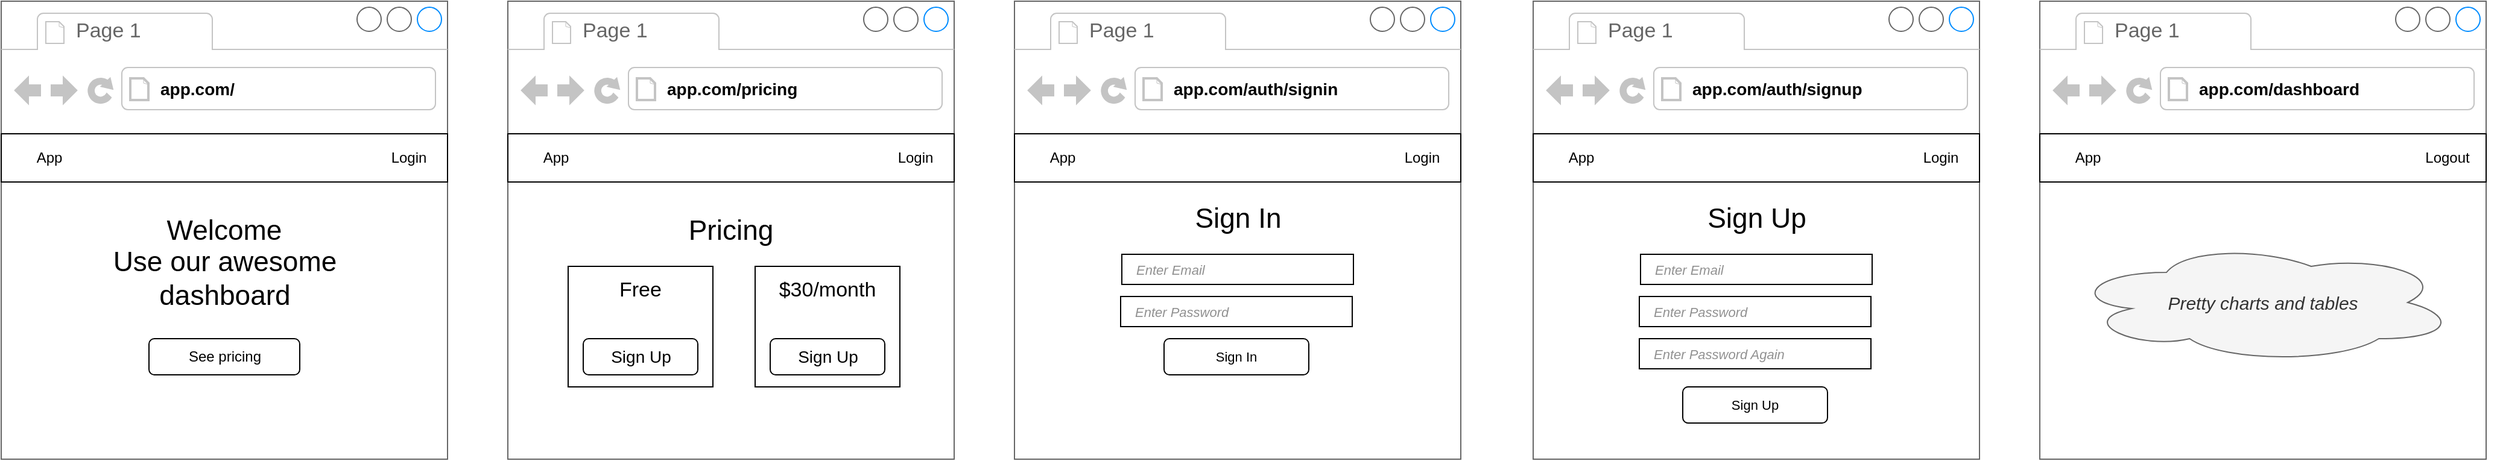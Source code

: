 <mxfile version="13.3.7" type="device" pages="19"><diagram id="B_5j8affdxAL5BVsS-Dt" name="01 - mock"><mxGraphModel dx="715" dy="441" grid="1" gridSize="10" guides="1" tooltips="1" connect="1" arrows="1" fold="1" page="1" pageScale="1" pageWidth="1920" pageHeight="1200" math="0" shadow="0"><root><mxCell id="0"/><mxCell id="1" parent="0"/><mxCell id="95aFv72lJygQHD1vVjCq-2" value="" style="strokeWidth=1;shadow=0;dashed=0;align=center;html=1;shape=mxgraph.mockup.containers.browserWindow;rSize=0;strokeColor=#666666;strokeColor2=#008cff;strokeColor3=#c4c4c4;mainText=,;recursiveResize=0;" vertex="1" parent="1"><mxGeometry x="540" y="330" width="370" height="380" as="geometry"/></mxCell><mxCell id="95aFv72lJygQHD1vVjCq-3" value="Page 1" style="strokeWidth=1;shadow=0;dashed=0;align=center;html=1;shape=mxgraph.mockup.containers.anchor;fontSize=17;fontColor=#666666;align=left;" vertex="1" parent="95aFv72lJygQHD1vVjCq-2"><mxGeometry x="60" y="12" width="110" height="26" as="geometry"/></mxCell><mxCell id="95aFv72lJygQHD1vVjCq-4" value="" style="strokeWidth=1;shadow=0;dashed=0;align=center;html=1;shape=mxgraph.mockup.containers.anchor;rSize=0;fontSize=17;fontColor=#666666;align=left;" vertex="1" parent="95aFv72lJygQHD1vVjCq-2"><mxGeometry x="130" y="60" width="250" height="26" as="geometry"/></mxCell><mxCell id="95aFv72lJygQHD1vVjCq-5" value="" style="rounded=0;whiteSpace=wrap;html=1;" vertex="1" parent="95aFv72lJygQHD1vVjCq-2"><mxGeometry y="110" width="370" height="40" as="geometry"/></mxCell><mxCell id="95aFv72lJygQHD1vVjCq-6" value="App" style="text;html=1;strokeColor=none;fillColor=none;align=center;verticalAlign=middle;whiteSpace=wrap;rounded=0;" vertex="1" parent="95aFv72lJygQHD1vVjCq-2"><mxGeometry x="20" y="120" width="40" height="20" as="geometry"/></mxCell><mxCell id="95aFv72lJygQHD1vVjCq-7" value="Login" style="text;html=1;strokeColor=none;fillColor=none;align=center;verticalAlign=middle;whiteSpace=wrap;rounded=0;" vertex="1" parent="95aFv72lJygQHD1vVjCq-2"><mxGeometry x="317.5" y="120" width="40" height="20" as="geometry"/></mxCell><mxCell id="95aFv72lJygQHD1vVjCq-8" value="Welcome" style="text;html=1;strokeColor=none;fillColor=none;align=center;verticalAlign=middle;whiteSpace=wrap;rounded=0;fontSize=23;" vertex="1" parent="95aFv72lJygQHD1vVjCq-2"><mxGeometry x="165" y="180" width="40" height="20" as="geometry"/></mxCell><mxCell id="95aFv72lJygQHD1vVjCq-10" value="See pricing" style="rounded=1;whiteSpace=wrap;html=1;" vertex="1" parent="95aFv72lJygQHD1vVjCq-2"><mxGeometry x="122.5" y="280" width="125" height="30" as="geometry"/></mxCell><mxCell id="95aFv72lJygQHD1vVjCq-28" value="app.com/" style="text;html=1;strokeColor=none;fillColor=none;align=left;verticalAlign=middle;whiteSpace=wrap;rounded=0;fontSize=14;fontStyle=1" vertex="1" parent="95aFv72lJygQHD1vVjCq-2"><mxGeometry x="130" y="63" width="150" height="20" as="geometry"/></mxCell><mxCell id="95aFv72lJygQHD1vVjCq-76" value="Use our awesome dashboard" style="text;html=1;strokeColor=none;fillColor=none;align=center;verticalAlign=middle;whiteSpace=wrap;rounded=0;fontSize=23;" vertex="1" parent="95aFv72lJygQHD1vVjCq-2"><mxGeometry x="82.5" y="220" width="205" height="20" as="geometry"/></mxCell><mxCell id="95aFv72lJygQHD1vVjCq-11" value="" style="strokeWidth=1;shadow=0;dashed=0;align=center;html=1;shape=mxgraph.mockup.containers.browserWindow;rSize=0;strokeColor=#666666;strokeColor2=#008cff;strokeColor3=#c4c4c4;mainText=,;recursiveResize=0;" vertex="1" parent="1"><mxGeometry x="960" y="330" width="370" height="380" as="geometry"/></mxCell><mxCell id="95aFv72lJygQHD1vVjCq-12" value="Page 1" style="strokeWidth=1;shadow=0;dashed=0;align=center;html=1;shape=mxgraph.mockup.containers.anchor;fontSize=17;fontColor=#666666;align=left;" vertex="1" parent="95aFv72lJygQHD1vVjCq-11"><mxGeometry x="60" y="12" width="110" height="26" as="geometry"/></mxCell><mxCell id="95aFv72lJygQHD1vVjCq-13" value="" style="strokeWidth=1;shadow=0;dashed=0;align=center;html=1;shape=mxgraph.mockup.containers.anchor;rSize=0;fontSize=17;fontColor=#666666;align=left;" vertex="1" parent="95aFv72lJygQHD1vVjCq-11"><mxGeometry x="130" y="60" width="250" height="26" as="geometry"/></mxCell><mxCell id="95aFv72lJygQHD1vVjCq-14" value="" style="rounded=0;whiteSpace=wrap;html=1;" vertex="1" parent="95aFv72lJygQHD1vVjCq-11"><mxGeometry y="110" width="370" height="40" as="geometry"/></mxCell><mxCell id="95aFv72lJygQHD1vVjCq-15" value="App" style="text;html=1;strokeColor=none;fillColor=none;align=center;verticalAlign=middle;whiteSpace=wrap;rounded=0;" vertex="1" parent="95aFv72lJygQHD1vVjCq-11"><mxGeometry x="20" y="120" width="40" height="20" as="geometry"/></mxCell><mxCell id="95aFv72lJygQHD1vVjCq-16" value="Login" style="text;html=1;strokeColor=none;fillColor=none;align=center;verticalAlign=middle;whiteSpace=wrap;rounded=0;" vertex="1" parent="95aFv72lJygQHD1vVjCq-11"><mxGeometry x="317.5" y="120" width="40" height="20" as="geometry"/></mxCell><mxCell id="95aFv72lJygQHD1vVjCq-17" value="Pricing" style="text;html=1;strokeColor=none;fillColor=none;align=center;verticalAlign=middle;whiteSpace=wrap;rounded=0;fontSize=23;" vertex="1" parent="95aFv72lJygQHD1vVjCq-11"><mxGeometry x="165" y="180" width="40" height="20" as="geometry"/></mxCell><mxCell id="95aFv72lJygQHD1vVjCq-24" value="" style="rounded=0;whiteSpace=wrap;html=1;fontSize=14;" vertex="1" parent="95aFv72lJygQHD1vVjCq-11"><mxGeometry x="50" y="220" width="120" height="100" as="geometry"/></mxCell><mxCell id="95aFv72lJygQHD1vVjCq-20" value="Free" style="text;html=1;strokeColor=none;fillColor=none;align=center;verticalAlign=middle;whiteSpace=wrap;rounded=0;fontSize=17;" vertex="1" parent="95aFv72lJygQHD1vVjCq-11"><mxGeometry x="90" y="230" width="40" height="20" as="geometry"/></mxCell><mxCell id="95aFv72lJygQHD1vVjCq-22" value="Sign Up" style="rounded=1;whiteSpace=wrap;html=1;fontSize=14;" vertex="1" parent="95aFv72lJygQHD1vVjCq-11"><mxGeometry x="62.5" y="280" width="95" height="30" as="geometry"/></mxCell><mxCell id="95aFv72lJygQHD1vVjCq-25" value="" style="rounded=0;whiteSpace=wrap;html=1;fontSize=14;" vertex="1" parent="95aFv72lJygQHD1vVjCq-11"><mxGeometry x="205" y="220" width="120" height="100" as="geometry"/></mxCell><mxCell id="95aFv72lJygQHD1vVjCq-26" value="$30/month" style="text;html=1;strokeColor=none;fillColor=none;align=center;verticalAlign=middle;whiteSpace=wrap;rounded=0;fontSize=17;" vertex="1" parent="95aFv72lJygQHD1vVjCq-11"><mxGeometry x="245" y="230" width="40" height="20" as="geometry"/></mxCell><mxCell id="95aFv72lJygQHD1vVjCq-27" value="Sign Up" style="rounded=1;whiteSpace=wrap;html=1;fontSize=14;" vertex="1" parent="95aFv72lJygQHD1vVjCq-11"><mxGeometry x="217.5" y="280" width="95" height="30" as="geometry"/></mxCell><mxCell id="95aFv72lJygQHD1vVjCq-29" value="app.com/pricing" style="text;html=1;strokeColor=none;fillColor=none;align=left;verticalAlign=middle;whiteSpace=wrap;rounded=0;fontSize=14;fontStyle=1" vertex="1" parent="95aFv72lJygQHD1vVjCq-11"><mxGeometry x="130" y="63" width="150" height="20" as="geometry"/></mxCell><mxCell id="95aFv72lJygQHD1vVjCq-30" value="" style="strokeWidth=1;shadow=0;dashed=0;align=center;html=1;shape=mxgraph.mockup.containers.browserWindow;rSize=0;strokeColor=#666666;strokeColor2=#008cff;strokeColor3=#c4c4c4;mainText=,;recursiveResize=0;" vertex="1" parent="1"><mxGeometry x="1380" y="330" width="370" height="380" as="geometry"/></mxCell><mxCell id="95aFv72lJygQHD1vVjCq-31" value="Page 1" style="strokeWidth=1;shadow=0;dashed=0;align=center;html=1;shape=mxgraph.mockup.containers.anchor;fontSize=17;fontColor=#666666;align=left;" vertex="1" parent="95aFv72lJygQHD1vVjCq-30"><mxGeometry x="60" y="12" width="110" height="26" as="geometry"/></mxCell><mxCell id="95aFv72lJygQHD1vVjCq-32" value="" style="strokeWidth=1;shadow=0;dashed=0;align=center;html=1;shape=mxgraph.mockup.containers.anchor;rSize=0;fontSize=17;fontColor=#666666;align=left;" vertex="1" parent="95aFv72lJygQHD1vVjCq-30"><mxGeometry x="130" y="60" width="250" height="26" as="geometry"/></mxCell><mxCell id="95aFv72lJygQHD1vVjCq-33" value="" style="rounded=0;whiteSpace=wrap;html=1;" vertex="1" parent="95aFv72lJygQHD1vVjCq-30"><mxGeometry y="110" width="370" height="40" as="geometry"/></mxCell><mxCell id="95aFv72lJygQHD1vVjCq-34" value="App" style="text;html=1;strokeColor=none;fillColor=none;align=center;verticalAlign=middle;whiteSpace=wrap;rounded=0;" vertex="1" parent="95aFv72lJygQHD1vVjCq-30"><mxGeometry x="20" y="120" width="40" height="20" as="geometry"/></mxCell><mxCell id="95aFv72lJygQHD1vVjCq-35" value="Login" style="text;html=1;strokeColor=none;fillColor=none;align=center;verticalAlign=middle;whiteSpace=wrap;rounded=0;" vertex="1" parent="95aFv72lJygQHD1vVjCq-30"><mxGeometry x="317.5" y="120" width="40" height="20" as="geometry"/></mxCell><mxCell id="95aFv72lJygQHD1vVjCq-36" value="Sign In" style="text;html=1;strokeColor=none;fillColor=none;align=center;verticalAlign=middle;whiteSpace=wrap;rounded=0;fontSize=23;" vertex="1" parent="95aFv72lJygQHD1vVjCq-30"><mxGeometry x="142.5" y="170" width="85" height="20" as="geometry"/></mxCell><mxCell id="95aFv72lJygQHD1vVjCq-43" value="app.com/auth/signin" style="text;html=1;strokeColor=none;fillColor=none;align=left;verticalAlign=middle;whiteSpace=wrap;rounded=0;fontSize=14;fontStyle=1" vertex="1" parent="95aFv72lJygQHD1vVjCq-30"><mxGeometry x="130" y="63" width="150" height="20" as="geometry"/></mxCell><mxCell id="95aFv72lJygQHD1vVjCq-45" value="&lt;i style=&quot;font-size: 11px;&quot;&gt;Enter Email&lt;/i&gt;" style="rounded=0;whiteSpace=wrap;html=1;fontSize=11;align=left;spacingLeft=10;fontColor=#919191;" vertex="1" parent="95aFv72lJygQHD1vVjCq-30"><mxGeometry x="89" y="210" width="192" height="25" as="geometry"/></mxCell><mxCell id="95aFv72lJygQHD1vVjCq-46" value="&lt;i style=&quot;font-size: 11px&quot;&gt;Enter Password&lt;/i&gt;" style="rounded=0;whiteSpace=wrap;html=1;fontSize=11;align=left;spacingLeft=10;fontColor=#919191;" vertex="1" parent="95aFv72lJygQHD1vVjCq-30"><mxGeometry x="88" y="245" width="192" height="25" as="geometry"/></mxCell><mxCell id="95aFv72lJygQHD1vVjCq-48" value="Sign In" style="rounded=1;whiteSpace=wrap;html=1;fontSize=11;align=center;" vertex="1" parent="95aFv72lJygQHD1vVjCq-30"><mxGeometry x="124" y="280" width="120" height="30" as="geometry"/></mxCell><mxCell id="95aFv72lJygQHD1vVjCq-49" value="" style="strokeWidth=1;shadow=0;dashed=0;align=center;html=1;shape=mxgraph.mockup.containers.browserWindow;rSize=0;strokeColor=#666666;strokeColor2=#008cff;strokeColor3=#c4c4c4;mainText=,;recursiveResize=0;" vertex="1" parent="1"><mxGeometry x="1810" y="330" width="370" height="380" as="geometry"/></mxCell><mxCell id="95aFv72lJygQHD1vVjCq-50" value="Page 1" style="strokeWidth=1;shadow=0;dashed=0;align=center;html=1;shape=mxgraph.mockup.containers.anchor;fontSize=17;fontColor=#666666;align=left;" vertex="1" parent="95aFv72lJygQHD1vVjCq-49"><mxGeometry x="60" y="12" width="110" height="26" as="geometry"/></mxCell><mxCell id="95aFv72lJygQHD1vVjCq-51" value="" style="strokeWidth=1;shadow=0;dashed=0;align=center;html=1;shape=mxgraph.mockup.containers.anchor;rSize=0;fontSize=17;fontColor=#666666;align=left;" vertex="1" parent="95aFv72lJygQHD1vVjCq-49"><mxGeometry x="130" y="60" width="250" height="26" as="geometry"/></mxCell><mxCell id="95aFv72lJygQHD1vVjCq-52" value="" style="rounded=0;whiteSpace=wrap;html=1;" vertex="1" parent="95aFv72lJygQHD1vVjCq-49"><mxGeometry y="110" width="370" height="40" as="geometry"/></mxCell><mxCell id="95aFv72lJygQHD1vVjCq-53" value="App" style="text;html=1;strokeColor=none;fillColor=none;align=center;verticalAlign=middle;whiteSpace=wrap;rounded=0;" vertex="1" parent="95aFv72lJygQHD1vVjCq-49"><mxGeometry x="20" y="120" width="40" height="20" as="geometry"/></mxCell><mxCell id="95aFv72lJygQHD1vVjCq-54" value="Login" style="text;html=1;strokeColor=none;fillColor=none;align=center;verticalAlign=middle;whiteSpace=wrap;rounded=0;" vertex="1" parent="95aFv72lJygQHD1vVjCq-49"><mxGeometry x="317.5" y="120" width="40" height="20" as="geometry"/></mxCell><mxCell id="95aFv72lJygQHD1vVjCq-55" value="Sign Up" style="text;html=1;strokeColor=none;fillColor=none;align=center;verticalAlign=middle;whiteSpace=wrap;rounded=0;fontSize=23;" vertex="1" parent="95aFv72lJygQHD1vVjCq-49"><mxGeometry x="142.5" y="170" width="85" height="20" as="geometry"/></mxCell><mxCell id="95aFv72lJygQHD1vVjCq-56" value="app.com/auth/signup" style="text;html=1;strokeColor=none;fillColor=none;align=left;verticalAlign=middle;whiteSpace=wrap;rounded=0;fontSize=14;fontStyle=1" vertex="1" parent="95aFv72lJygQHD1vVjCq-49"><mxGeometry x="130" y="63" width="150" height="20" as="geometry"/></mxCell><mxCell id="95aFv72lJygQHD1vVjCq-57" value="&lt;i style=&quot;font-size: 11px;&quot;&gt;Enter Email&lt;/i&gt;" style="rounded=0;whiteSpace=wrap;html=1;fontSize=11;align=left;spacingLeft=10;fontColor=#919191;" vertex="1" parent="95aFv72lJygQHD1vVjCq-49"><mxGeometry x="89" y="210" width="192" height="25" as="geometry"/></mxCell><mxCell id="95aFv72lJygQHD1vVjCq-58" value="&lt;i style=&quot;font-size: 11px&quot;&gt;Enter Password&lt;/i&gt;" style="rounded=0;whiteSpace=wrap;html=1;fontSize=11;align=left;spacingLeft=10;fontColor=#919191;" vertex="1" parent="95aFv72lJygQHD1vVjCq-49"><mxGeometry x="88" y="245" width="192" height="25" as="geometry"/></mxCell><mxCell id="95aFv72lJygQHD1vVjCq-59" value="Sign Up" style="rounded=1;whiteSpace=wrap;html=1;fontSize=11;align=center;" vertex="1" parent="95aFv72lJygQHD1vVjCq-49"><mxGeometry x="124" y="320" width="120" height="30" as="geometry"/></mxCell><mxCell id="95aFv72lJygQHD1vVjCq-60" value="&lt;i style=&quot;font-size: 11px&quot;&gt;Enter Password Again&lt;/i&gt;" style="rounded=0;whiteSpace=wrap;html=1;fontSize=11;align=left;spacingLeft=10;fontColor=#919191;" vertex="1" parent="95aFv72lJygQHD1vVjCq-49"><mxGeometry x="88" y="280" width="192" height="25" as="geometry"/></mxCell><mxCell id="95aFv72lJygQHD1vVjCq-61" value="" style="strokeWidth=1;shadow=0;dashed=0;align=center;html=1;shape=mxgraph.mockup.containers.browserWindow;rSize=0;strokeColor=#666666;strokeColor2=#008cff;strokeColor3=#c4c4c4;mainText=,;recursiveResize=0;" vertex="1" parent="1"><mxGeometry x="2230" y="330" width="370" height="380" as="geometry"/></mxCell><mxCell id="95aFv72lJygQHD1vVjCq-62" value="Page 1" style="strokeWidth=1;shadow=0;dashed=0;align=center;html=1;shape=mxgraph.mockup.containers.anchor;fontSize=17;fontColor=#666666;align=left;" vertex="1" parent="95aFv72lJygQHD1vVjCq-61"><mxGeometry x="60" y="12" width="110" height="26" as="geometry"/></mxCell><mxCell id="95aFv72lJygQHD1vVjCq-63" value="" style="strokeWidth=1;shadow=0;dashed=0;align=center;html=1;shape=mxgraph.mockup.containers.anchor;rSize=0;fontSize=17;fontColor=#666666;align=left;" vertex="1" parent="95aFv72lJygQHD1vVjCq-61"><mxGeometry x="130" y="60" width="250" height="26" as="geometry"/></mxCell><mxCell id="95aFv72lJygQHD1vVjCq-64" value="" style="rounded=0;whiteSpace=wrap;html=1;" vertex="1" parent="95aFv72lJygQHD1vVjCq-61"><mxGeometry y="110" width="370" height="40" as="geometry"/></mxCell><mxCell id="95aFv72lJygQHD1vVjCq-65" value="App" style="text;html=1;strokeColor=none;fillColor=none;align=center;verticalAlign=middle;whiteSpace=wrap;rounded=0;" vertex="1" parent="95aFv72lJygQHD1vVjCq-61"><mxGeometry x="20" y="120" width="40" height="20" as="geometry"/></mxCell><mxCell id="95aFv72lJygQHD1vVjCq-66" value="Logout" style="text;html=1;strokeColor=none;fillColor=none;align=center;verticalAlign=middle;whiteSpace=wrap;rounded=0;" vertex="1" parent="95aFv72lJygQHD1vVjCq-61"><mxGeometry x="317.5" y="120" width="40" height="20" as="geometry"/></mxCell><mxCell id="95aFv72lJygQHD1vVjCq-68" value="app.com/dashboard" style="text;html=1;strokeColor=none;fillColor=none;align=left;verticalAlign=middle;whiteSpace=wrap;rounded=0;fontSize=14;fontStyle=1" vertex="1" parent="95aFv72lJygQHD1vVjCq-61"><mxGeometry x="130" y="63" width="150" height="20" as="geometry"/></mxCell><mxCell id="95aFv72lJygQHD1vVjCq-73" value="Pretty charts and tables" style="ellipse;shape=cloud;whiteSpace=wrap;html=1;fontSize=15;fontColor=#333333;align=center;fontStyle=2;fillColor=#f5f5f5;strokeColor=#666666;" vertex="1" parent="95aFv72lJygQHD1vVjCq-61"><mxGeometry x="25" y="200" width="320" height="100" as="geometry"/></mxCell></root></mxGraphModel></diagram><diagram name="02 - names" id="fBKS0hSn0UvbY07uYVn3"><mxGraphModel dx="858" dy="529" grid="1" gridSize="10" guides="1" tooltips="1" connect="1" arrows="1" fold="1" page="1" pageScale="1" pageWidth="1920" pageHeight="1200" math="0" shadow="0"><root><mxCell id="d3RocSvk8lITE-VltD9F-0"/><mxCell id="d3RocSvk8lITE-VltD9F-1" parent="d3RocSvk8lITE-VltD9F-0"/><mxCell id="d3RocSvk8lITE-VltD9F-2" value="" style="strokeWidth=1;shadow=0;dashed=0;align=center;html=1;shape=mxgraph.mockup.containers.browserWindow;rSize=0;strokeColor=#666666;strokeColor2=#008cff;strokeColor3=#c4c4c4;mainText=,;recursiveResize=0;" vertex="1" parent="d3RocSvk8lITE-VltD9F-1"><mxGeometry x="540" y="330" width="370" height="380" as="geometry"/></mxCell><mxCell id="d3RocSvk8lITE-VltD9F-3" value="Page 1" style="strokeWidth=1;shadow=0;dashed=0;align=center;html=1;shape=mxgraph.mockup.containers.anchor;fontSize=17;fontColor=#666666;align=left;" vertex="1" parent="d3RocSvk8lITE-VltD9F-2"><mxGeometry x="60" y="12" width="110" height="26" as="geometry"/></mxCell><mxCell id="d3RocSvk8lITE-VltD9F-4" value="" style="strokeWidth=1;shadow=0;dashed=0;align=center;html=1;shape=mxgraph.mockup.containers.anchor;rSize=0;fontSize=17;fontColor=#666666;align=left;" vertex="1" parent="d3RocSvk8lITE-VltD9F-2"><mxGeometry x="130" y="60" width="250" height="26" as="geometry"/></mxCell><mxCell id="d3RocSvk8lITE-VltD9F-5" value="" style="rounded=0;whiteSpace=wrap;html=1;" vertex="1" parent="d3RocSvk8lITE-VltD9F-2"><mxGeometry y="110" width="370" height="40" as="geometry"/></mxCell><mxCell id="d3RocSvk8lITE-VltD9F-6" value="App" style="text;html=1;strokeColor=none;fillColor=none;align=center;verticalAlign=middle;whiteSpace=wrap;rounded=0;" vertex="1" parent="d3RocSvk8lITE-VltD9F-2"><mxGeometry x="20" y="120" width="40" height="20" as="geometry"/></mxCell><mxCell id="d3RocSvk8lITE-VltD9F-7" value="Login" style="text;html=1;strokeColor=none;fillColor=none;align=center;verticalAlign=middle;whiteSpace=wrap;rounded=0;" vertex="1" parent="d3RocSvk8lITE-VltD9F-2"><mxGeometry x="317.5" y="120" width="40" height="20" as="geometry"/></mxCell><mxCell id="d3RocSvk8lITE-VltD9F-8" value="Welcome" style="text;html=1;strokeColor=none;fillColor=none;align=center;verticalAlign=middle;whiteSpace=wrap;rounded=0;fontSize=23;" vertex="1" parent="d3RocSvk8lITE-VltD9F-2"><mxGeometry x="165" y="180" width="40" height="20" as="geometry"/></mxCell><mxCell id="d3RocSvk8lITE-VltD9F-9" value="See pricing" style="rounded=1;whiteSpace=wrap;html=1;" vertex="1" parent="d3RocSvk8lITE-VltD9F-2"><mxGeometry x="122.5" y="280" width="125" height="30" as="geometry"/></mxCell><mxCell id="d3RocSvk8lITE-VltD9F-10" value="app.com/" style="text;html=1;strokeColor=none;fillColor=none;align=left;verticalAlign=middle;whiteSpace=wrap;rounded=0;fontSize=14;fontStyle=1" vertex="1" parent="d3RocSvk8lITE-VltD9F-2"><mxGeometry x="130" y="63" width="150" height="20" as="geometry"/></mxCell><mxCell id="d3RocSvk8lITE-VltD9F-11" value="Use our awesome dashboard" style="text;html=1;strokeColor=none;fillColor=none;align=center;verticalAlign=middle;whiteSpace=wrap;rounded=0;fontSize=23;" vertex="1" parent="d3RocSvk8lITE-VltD9F-2"><mxGeometry x="82.5" y="220" width="205" height="20" as="geometry"/></mxCell><mxCell id="d3RocSvk8lITE-VltD9F-12" value="" style="strokeWidth=1;shadow=0;dashed=0;align=center;html=1;shape=mxgraph.mockup.containers.browserWindow;rSize=0;strokeColor=#666666;strokeColor2=#008cff;strokeColor3=#c4c4c4;mainText=,;recursiveResize=0;" vertex="1" parent="d3RocSvk8lITE-VltD9F-1"><mxGeometry x="960" y="330" width="370" height="380" as="geometry"/></mxCell><mxCell id="d3RocSvk8lITE-VltD9F-13" value="Page 1" style="strokeWidth=1;shadow=0;dashed=0;align=center;html=1;shape=mxgraph.mockup.containers.anchor;fontSize=17;fontColor=#666666;align=left;" vertex="1" parent="d3RocSvk8lITE-VltD9F-12"><mxGeometry x="60" y="12" width="110" height="26" as="geometry"/></mxCell><mxCell id="d3RocSvk8lITE-VltD9F-14" value="" style="strokeWidth=1;shadow=0;dashed=0;align=center;html=1;shape=mxgraph.mockup.containers.anchor;rSize=0;fontSize=17;fontColor=#666666;align=left;" vertex="1" parent="d3RocSvk8lITE-VltD9F-12"><mxGeometry x="130" y="60" width="250" height="26" as="geometry"/></mxCell><mxCell id="d3RocSvk8lITE-VltD9F-15" value="" style="rounded=0;whiteSpace=wrap;html=1;" vertex="1" parent="d3RocSvk8lITE-VltD9F-12"><mxGeometry y="110" width="370" height="40" as="geometry"/></mxCell><mxCell id="d3RocSvk8lITE-VltD9F-16" value="App" style="text;html=1;strokeColor=none;fillColor=none;align=center;verticalAlign=middle;whiteSpace=wrap;rounded=0;" vertex="1" parent="d3RocSvk8lITE-VltD9F-12"><mxGeometry x="20" y="120" width="40" height="20" as="geometry"/></mxCell><mxCell id="d3RocSvk8lITE-VltD9F-17" value="Login" style="text;html=1;strokeColor=none;fillColor=none;align=center;verticalAlign=middle;whiteSpace=wrap;rounded=0;" vertex="1" parent="d3RocSvk8lITE-VltD9F-12"><mxGeometry x="317.5" y="120" width="40" height="20" as="geometry"/></mxCell><mxCell id="d3RocSvk8lITE-VltD9F-18" value="Pricing" style="text;html=1;strokeColor=none;fillColor=none;align=center;verticalAlign=middle;whiteSpace=wrap;rounded=0;fontSize=23;" vertex="1" parent="d3RocSvk8lITE-VltD9F-12"><mxGeometry x="165" y="180" width="40" height="20" as="geometry"/></mxCell><mxCell id="d3RocSvk8lITE-VltD9F-19" value="" style="rounded=0;whiteSpace=wrap;html=1;fontSize=14;" vertex="1" parent="d3RocSvk8lITE-VltD9F-12"><mxGeometry x="50" y="220" width="120" height="100" as="geometry"/></mxCell><mxCell id="d3RocSvk8lITE-VltD9F-20" value="Free" style="text;html=1;strokeColor=none;fillColor=none;align=center;verticalAlign=middle;whiteSpace=wrap;rounded=0;fontSize=17;" vertex="1" parent="d3RocSvk8lITE-VltD9F-12"><mxGeometry x="90" y="230" width="40" height="20" as="geometry"/></mxCell><mxCell id="d3RocSvk8lITE-VltD9F-21" value="Sign Up" style="rounded=1;whiteSpace=wrap;html=1;fontSize=14;" vertex="1" parent="d3RocSvk8lITE-VltD9F-12"><mxGeometry x="62.5" y="280" width="95" height="30" as="geometry"/></mxCell><mxCell id="d3RocSvk8lITE-VltD9F-22" value="" style="rounded=0;whiteSpace=wrap;html=1;fontSize=14;" vertex="1" parent="d3RocSvk8lITE-VltD9F-12"><mxGeometry x="205" y="220" width="120" height="100" as="geometry"/></mxCell><mxCell id="d3RocSvk8lITE-VltD9F-23" value="$30/month" style="text;html=1;strokeColor=none;fillColor=none;align=center;verticalAlign=middle;whiteSpace=wrap;rounded=0;fontSize=17;" vertex="1" parent="d3RocSvk8lITE-VltD9F-12"><mxGeometry x="245" y="230" width="40" height="20" as="geometry"/></mxCell><mxCell id="d3RocSvk8lITE-VltD9F-24" value="Sign Up" style="rounded=1;whiteSpace=wrap;html=1;fontSize=14;" vertex="1" parent="d3RocSvk8lITE-VltD9F-12"><mxGeometry x="217.5" y="280" width="95" height="30" as="geometry"/></mxCell><mxCell id="d3RocSvk8lITE-VltD9F-25" value="app.com/pricing" style="text;html=1;strokeColor=none;fillColor=none;align=left;verticalAlign=middle;whiteSpace=wrap;rounded=0;fontSize=14;fontStyle=1" vertex="1" parent="d3RocSvk8lITE-VltD9F-12"><mxGeometry x="130" y="63" width="150" height="20" as="geometry"/></mxCell><mxCell id="d3RocSvk8lITE-VltD9F-26" value="" style="strokeWidth=1;shadow=0;dashed=0;align=center;html=1;shape=mxgraph.mockup.containers.browserWindow;rSize=0;strokeColor=#666666;strokeColor2=#008cff;strokeColor3=#c4c4c4;mainText=,;recursiveResize=0;" vertex="1" parent="d3RocSvk8lITE-VltD9F-1"><mxGeometry x="1380" y="330" width="370" height="380" as="geometry"/></mxCell><mxCell id="d3RocSvk8lITE-VltD9F-27" value="Page 1" style="strokeWidth=1;shadow=0;dashed=0;align=center;html=1;shape=mxgraph.mockup.containers.anchor;fontSize=17;fontColor=#666666;align=left;" vertex="1" parent="d3RocSvk8lITE-VltD9F-26"><mxGeometry x="60" y="12" width="110" height="26" as="geometry"/></mxCell><mxCell id="d3RocSvk8lITE-VltD9F-28" value="" style="strokeWidth=1;shadow=0;dashed=0;align=center;html=1;shape=mxgraph.mockup.containers.anchor;rSize=0;fontSize=17;fontColor=#666666;align=left;" vertex="1" parent="d3RocSvk8lITE-VltD9F-26"><mxGeometry x="130" y="60" width="250" height="26" as="geometry"/></mxCell><mxCell id="d3RocSvk8lITE-VltD9F-29" value="" style="rounded=0;whiteSpace=wrap;html=1;" vertex="1" parent="d3RocSvk8lITE-VltD9F-26"><mxGeometry y="110" width="370" height="40" as="geometry"/></mxCell><mxCell id="d3RocSvk8lITE-VltD9F-30" value="App" style="text;html=1;strokeColor=none;fillColor=none;align=center;verticalAlign=middle;whiteSpace=wrap;rounded=0;" vertex="1" parent="d3RocSvk8lITE-VltD9F-26"><mxGeometry x="20" y="120" width="40" height="20" as="geometry"/></mxCell><mxCell id="d3RocSvk8lITE-VltD9F-31" value="Login" style="text;html=1;strokeColor=none;fillColor=none;align=center;verticalAlign=middle;whiteSpace=wrap;rounded=0;" vertex="1" parent="d3RocSvk8lITE-VltD9F-26"><mxGeometry x="317.5" y="120" width="40" height="20" as="geometry"/></mxCell><mxCell id="d3RocSvk8lITE-VltD9F-32" value="Sign In" style="text;html=1;strokeColor=none;fillColor=none;align=center;verticalAlign=middle;whiteSpace=wrap;rounded=0;fontSize=23;" vertex="1" parent="d3RocSvk8lITE-VltD9F-26"><mxGeometry x="142.5" y="170" width="85" height="20" as="geometry"/></mxCell><mxCell id="d3RocSvk8lITE-VltD9F-33" value="app.com/auth/signin" style="text;html=1;strokeColor=none;fillColor=none;align=left;verticalAlign=middle;whiteSpace=wrap;rounded=0;fontSize=14;fontStyle=1" vertex="1" parent="d3RocSvk8lITE-VltD9F-26"><mxGeometry x="130" y="63" width="150" height="20" as="geometry"/></mxCell><mxCell id="d3RocSvk8lITE-VltD9F-34" value="&lt;i style=&quot;font-size: 11px;&quot;&gt;Enter Email&lt;/i&gt;" style="rounded=0;whiteSpace=wrap;html=1;fontSize=11;align=left;spacingLeft=10;fontColor=#919191;" vertex="1" parent="d3RocSvk8lITE-VltD9F-26"><mxGeometry x="89" y="210" width="192" height="25" as="geometry"/></mxCell><mxCell id="d3RocSvk8lITE-VltD9F-35" value="&lt;i style=&quot;font-size: 11px&quot;&gt;Enter Password&lt;/i&gt;" style="rounded=0;whiteSpace=wrap;html=1;fontSize=11;align=left;spacingLeft=10;fontColor=#919191;" vertex="1" parent="d3RocSvk8lITE-VltD9F-26"><mxGeometry x="88" y="245" width="192" height="25" as="geometry"/></mxCell><mxCell id="d3RocSvk8lITE-VltD9F-36" value="Sign In" style="rounded=1;whiteSpace=wrap;html=1;fontSize=11;align=center;" vertex="1" parent="d3RocSvk8lITE-VltD9F-26"><mxGeometry x="124" y="280" width="120" height="30" as="geometry"/></mxCell><mxCell id="d3RocSvk8lITE-VltD9F-37" value="" style="strokeWidth=1;shadow=0;dashed=0;align=center;html=1;shape=mxgraph.mockup.containers.browserWindow;rSize=0;strokeColor=#666666;strokeColor2=#008cff;strokeColor3=#c4c4c4;mainText=,;recursiveResize=0;" vertex="1" parent="d3RocSvk8lITE-VltD9F-1"><mxGeometry x="1810" y="330" width="370" height="380" as="geometry"/></mxCell><mxCell id="d3RocSvk8lITE-VltD9F-38" value="Page 1" style="strokeWidth=1;shadow=0;dashed=0;align=center;html=1;shape=mxgraph.mockup.containers.anchor;fontSize=17;fontColor=#666666;align=left;" vertex="1" parent="d3RocSvk8lITE-VltD9F-37"><mxGeometry x="60" y="12" width="110" height="26" as="geometry"/></mxCell><mxCell id="d3RocSvk8lITE-VltD9F-39" value="" style="strokeWidth=1;shadow=0;dashed=0;align=center;html=1;shape=mxgraph.mockup.containers.anchor;rSize=0;fontSize=17;fontColor=#666666;align=left;" vertex="1" parent="d3RocSvk8lITE-VltD9F-37"><mxGeometry x="130" y="60" width="250" height="26" as="geometry"/></mxCell><mxCell id="d3RocSvk8lITE-VltD9F-40" value="" style="rounded=0;whiteSpace=wrap;html=1;" vertex="1" parent="d3RocSvk8lITE-VltD9F-37"><mxGeometry y="110" width="370" height="40" as="geometry"/></mxCell><mxCell id="d3RocSvk8lITE-VltD9F-41" value="App" style="text;html=1;strokeColor=none;fillColor=none;align=center;verticalAlign=middle;whiteSpace=wrap;rounded=0;" vertex="1" parent="d3RocSvk8lITE-VltD9F-37"><mxGeometry x="20" y="120" width="40" height="20" as="geometry"/></mxCell><mxCell id="d3RocSvk8lITE-VltD9F-42" value="Login" style="text;html=1;strokeColor=none;fillColor=none;align=center;verticalAlign=middle;whiteSpace=wrap;rounded=0;" vertex="1" parent="d3RocSvk8lITE-VltD9F-37"><mxGeometry x="317.5" y="120" width="40" height="20" as="geometry"/></mxCell><mxCell id="d3RocSvk8lITE-VltD9F-43" value="Sign Up" style="text;html=1;strokeColor=none;fillColor=none;align=center;verticalAlign=middle;whiteSpace=wrap;rounded=0;fontSize=23;" vertex="1" parent="d3RocSvk8lITE-VltD9F-37"><mxGeometry x="142.5" y="170" width="85" height="20" as="geometry"/></mxCell><mxCell id="d3RocSvk8lITE-VltD9F-44" value="app.com/auth/signup" style="text;html=1;strokeColor=none;fillColor=none;align=left;verticalAlign=middle;whiteSpace=wrap;rounded=0;fontSize=14;fontStyle=1" vertex="1" parent="d3RocSvk8lITE-VltD9F-37"><mxGeometry x="130" y="63" width="150" height="20" as="geometry"/></mxCell><mxCell id="d3RocSvk8lITE-VltD9F-45" value="&lt;i style=&quot;font-size: 11px;&quot;&gt;Enter Email&lt;/i&gt;" style="rounded=0;whiteSpace=wrap;html=1;fontSize=11;align=left;spacingLeft=10;fontColor=#919191;" vertex="1" parent="d3RocSvk8lITE-VltD9F-37"><mxGeometry x="89" y="210" width="192" height="25" as="geometry"/></mxCell><mxCell id="d3RocSvk8lITE-VltD9F-46" value="&lt;i style=&quot;font-size: 11px&quot;&gt;Enter Password&lt;/i&gt;" style="rounded=0;whiteSpace=wrap;html=1;fontSize=11;align=left;spacingLeft=10;fontColor=#919191;" vertex="1" parent="d3RocSvk8lITE-VltD9F-37"><mxGeometry x="88" y="245" width="192" height="25" as="geometry"/></mxCell><mxCell id="d3RocSvk8lITE-VltD9F-47" value="Sign Up" style="rounded=1;whiteSpace=wrap;html=1;fontSize=11;align=center;" vertex="1" parent="d3RocSvk8lITE-VltD9F-37"><mxGeometry x="124" y="320" width="120" height="30" as="geometry"/></mxCell><mxCell id="d3RocSvk8lITE-VltD9F-48" value="&lt;i style=&quot;font-size: 11px&quot;&gt;Enter Password Again&lt;/i&gt;" style="rounded=0;whiteSpace=wrap;html=1;fontSize=11;align=left;spacingLeft=10;fontColor=#919191;" vertex="1" parent="d3RocSvk8lITE-VltD9F-37"><mxGeometry x="88" y="280" width="192" height="25" as="geometry"/></mxCell><mxCell id="d3RocSvk8lITE-VltD9F-49" value="" style="strokeWidth=1;shadow=0;dashed=0;align=center;html=1;shape=mxgraph.mockup.containers.browserWindow;rSize=0;strokeColor=#666666;strokeColor2=#008cff;strokeColor3=#c4c4c4;mainText=,;recursiveResize=0;" vertex="1" parent="d3RocSvk8lITE-VltD9F-1"><mxGeometry x="2230" y="330" width="370" height="380" as="geometry"/></mxCell><mxCell id="d3RocSvk8lITE-VltD9F-50" value="Page 1" style="strokeWidth=1;shadow=0;dashed=0;align=center;html=1;shape=mxgraph.mockup.containers.anchor;fontSize=17;fontColor=#666666;align=left;" vertex="1" parent="d3RocSvk8lITE-VltD9F-49"><mxGeometry x="60" y="12" width="110" height="26" as="geometry"/></mxCell><mxCell id="d3RocSvk8lITE-VltD9F-51" value="" style="strokeWidth=1;shadow=0;dashed=0;align=center;html=1;shape=mxgraph.mockup.containers.anchor;rSize=0;fontSize=17;fontColor=#666666;align=left;" vertex="1" parent="d3RocSvk8lITE-VltD9F-49"><mxGeometry x="130" y="60" width="250" height="26" as="geometry"/></mxCell><mxCell id="d3RocSvk8lITE-VltD9F-52" value="" style="rounded=0;whiteSpace=wrap;html=1;" vertex="1" parent="d3RocSvk8lITE-VltD9F-49"><mxGeometry y="110" width="370" height="40" as="geometry"/></mxCell><mxCell id="d3RocSvk8lITE-VltD9F-53" value="App" style="text;html=1;strokeColor=none;fillColor=none;align=center;verticalAlign=middle;whiteSpace=wrap;rounded=0;" vertex="1" parent="d3RocSvk8lITE-VltD9F-49"><mxGeometry x="20" y="120" width="40" height="20" as="geometry"/></mxCell><mxCell id="d3RocSvk8lITE-VltD9F-54" value="Logout" style="text;html=1;strokeColor=none;fillColor=none;align=center;verticalAlign=middle;whiteSpace=wrap;rounded=0;" vertex="1" parent="d3RocSvk8lITE-VltD9F-49"><mxGeometry x="317.5" y="120" width="40" height="20" as="geometry"/></mxCell><mxCell id="d3RocSvk8lITE-VltD9F-55" value="app.com/dashboard" style="text;html=1;strokeColor=none;fillColor=none;align=left;verticalAlign=middle;whiteSpace=wrap;rounded=0;fontSize=14;fontStyle=1" vertex="1" parent="d3RocSvk8lITE-VltD9F-49"><mxGeometry x="130" y="63" width="150" height="20" as="geometry"/></mxCell><mxCell id="d3RocSvk8lITE-VltD9F-56" value="Pretty charts and tables" style="ellipse;shape=cloud;whiteSpace=wrap;html=1;fontSize=15;fontColor=#333333;align=center;fontStyle=2;fillColor=#f5f5f5;strokeColor=#666666;" vertex="1" parent="d3RocSvk8lITE-VltD9F-49"><mxGeometry x="20" y="200" width="320" height="100" as="geometry"/></mxCell><mxCell id="d3RocSvk8lITE-VltD9F-57" value="Home Page" style="rounded=0;whiteSpace=wrap;html=1;fontSize=23;align=center;fillColor=#dae8fc;strokeColor=#6c8ebf;fontStyle=1" vertex="1" parent="d3RocSvk8lITE-VltD9F-1"><mxGeometry x="620" y="270" width="210" height="50" as="geometry"/></mxCell><mxCell id="d3RocSvk8lITE-VltD9F-58" value="Pricing Page" style="rounded=0;whiteSpace=wrap;html=1;fontSize=23;align=center;fillColor=#dae8fc;strokeColor=#6c8ebf;fontStyle=1" vertex="1" parent="d3RocSvk8lITE-VltD9F-1"><mxGeometry x="1040" y="270" width="210" height="50" as="geometry"/></mxCell><mxCell id="d3RocSvk8lITE-VltD9F-59" value="Sign In Page" style="rounded=0;whiteSpace=wrap;html=1;fontSize=23;align=center;fillColor=#dae8fc;strokeColor=#6c8ebf;fontStyle=1" vertex="1" parent="d3RocSvk8lITE-VltD9F-1"><mxGeometry x="1460" y="270" width="210" height="50" as="geometry"/></mxCell><mxCell id="d3RocSvk8lITE-VltD9F-60" value="Sign Up Page" style="rounded=0;whiteSpace=wrap;html=1;fontSize=23;align=center;fillColor=#dae8fc;strokeColor=#6c8ebf;fontStyle=1" vertex="1" parent="d3RocSvk8lITE-VltD9F-1"><mxGeometry x="1890" y="270" width="210" height="50" as="geometry"/></mxCell><mxCell id="d3RocSvk8lITE-VltD9F-61" value="Dashboard Page" style="rounded=0;whiteSpace=wrap;html=1;fontSize=23;align=center;fillColor=#dae8fc;strokeColor=#6c8ebf;fontStyle=1" vertex="1" parent="d3RocSvk8lITE-VltD9F-1"><mxGeometry x="2310" y="270" width="210" height="50" as="geometry"/></mxCell></root></mxGraphModel></diagram><diagram id="GO9bTPnNxpFf5U0PmF7m" name="03 - pages"><mxGraphModel dx="715" dy="441" grid="1" gridSize="10" guides="1" tooltips="1" connect="1" arrows="1" fold="1" page="1" pageScale="1" pageWidth="1920" pageHeight="1200" math="0" shadow="0"><root><mxCell id="sr1X-dd-AI2F4gwPx3wh-0"/><mxCell id="sr1X-dd-AI2F4gwPx3wh-1" parent="sr1X-dd-AI2F4gwPx3wh-0"/><mxCell id="Swz6n2n6KYVHUV1GdxFV-0" value="Home Page" style="rounded=0;whiteSpace=wrap;html=1;fontSize=23;align=center;fillColor=#dae8fc;strokeColor=#6c8ebf;fontStyle=1" vertex="1" parent="sr1X-dd-AI2F4gwPx3wh-1"><mxGeometry x="620" y="270" width="210" height="50" as="geometry"/></mxCell><mxCell id="Swz6n2n6KYVHUV1GdxFV-1" value="Pricing Page" style="rounded=0;whiteSpace=wrap;html=1;fontSize=23;align=center;fillColor=#dae8fc;strokeColor=#6c8ebf;fontStyle=1" vertex="1" parent="sr1X-dd-AI2F4gwPx3wh-1"><mxGeometry x="620" y="330" width="210" height="50" as="geometry"/></mxCell><mxCell id="Swz6n2n6KYVHUV1GdxFV-2" value="Sign In Page" style="rounded=0;whiteSpace=wrap;html=1;fontSize=23;align=center;fillColor=#dae8fc;strokeColor=#6c8ebf;fontStyle=1" vertex="1" parent="sr1X-dd-AI2F4gwPx3wh-1"><mxGeometry x="620" y="390" width="210" height="50" as="geometry"/></mxCell><mxCell id="Swz6n2n6KYVHUV1GdxFV-3" value="Sign Up Page" style="rounded=0;whiteSpace=wrap;html=1;fontSize=23;align=center;fillColor=#dae8fc;strokeColor=#6c8ebf;fontStyle=1" vertex="1" parent="sr1X-dd-AI2F4gwPx3wh-1"><mxGeometry x="620" y="450" width="210" height="50" as="geometry"/></mxCell><mxCell id="Swz6n2n6KYVHUV1GdxFV-4" value="Dashboard Page" style="rounded=0;whiteSpace=wrap;html=1;fontSize=23;align=center;fillColor=#dae8fc;strokeColor=#6c8ebf;fontStyle=1" vertex="1" parent="sr1X-dd-AI2F4gwPx3wh-1"><mxGeometry x="620" y="510" width="210" height="50" as="geometry"/></mxCell></root></mxGraphModel></diagram><diagram name="04 - apps" id="Llu2AW7TGKKA1wGzcbFo"><mxGraphModel dx="683" dy="421" grid="1" gridSize="10" guides="1" tooltips="1" connect="1" arrows="1" fold="1" page="1" pageScale="1" pageWidth="1920" pageHeight="1200" math="0" shadow="0"><root><mxCell id="PX9gRG0At0d7KPQFpmnl-0"/><mxCell id="PX9gRG0At0d7KPQFpmnl-1" parent="PX9gRG0At0d7KPQFpmnl-0"/><mxCell id="PX9gRG0At0d7KPQFpmnl-2" value="Home Page" style="rounded=0;whiteSpace=wrap;html=1;fontSize=23;align=center;fillColor=#dae8fc;strokeColor=#6c8ebf;fontStyle=1" vertex="1" parent="PX9gRG0At0d7KPQFpmnl-1"><mxGeometry x="620" y="250" width="210" height="50" as="geometry"/></mxCell><mxCell id="PX9gRG0At0d7KPQFpmnl-3" value="Pricing Page" style="rounded=0;whiteSpace=wrap;html=1;fontSize=23;align=center;fillColor=#dae8fc;strokeColor=#6c8ebf;fontStyle=1" vertex="1" parent="PX9gRG0At0d7KPQFpmnl-1"><mxGeometry x="620" y="310" width="210" height="50" as="geometry"/></mxCell><mxCell id="PX9gRG0At0d7KPQFpmnl-4" value="Sign In Page" style="rounded=0;whiteSpace=wrap;html=1;fontSize=23;align=center;fillColor=#d5e8d4;strokeColor=#82b366;fontStyle=1" vertex="1" parent="PX9gRG0At0d7KPQFpmnl-1"><mxGeometry x="620" y="390" width="210" height="50" as="geometry"/></mxCell><mxCell id="PX9gRG0At0d7KPQFpmnl-5" value="Sign Up Page" style="rounded=0;whiteSpace=wrap;html=1;fontSize=23;align=center;fillColor=#d5e8d4;strokeColor=#82b366;fontStyle=1" vertex="1" parent="PX9gRG0At0d7KPQFpmnl-1"><mxGeometry x="620" y="450" width="210" height="50" as="geometry"/></mxCell><mxCell id="PX9gRG0At0d7KPQFpmnl-6" value="Dashboard Page" style="rounded=0;whiteSpace=wrap;html=1;fontSize=23;align=center;fillColor=#ffe6cc;strokeColor=#d79b00;fontStyle=1" vertex="1" parent="PX9gRG0At0d7KPQFpmnl-1"><mxGeometry x="620" y="540" width="210" height="50" as="geometry"/></mxCell><mxCell id="PX9gRG0At0d7KPQFpmnl-7" value="" style="shape=curlyBracket;whiteSpace=wrap;html=1;rounded=1;fontSize=23;fontColor=#000000;align=center;" vertex="1" parent="PX9gRG0At0d7KPQFpmnl-1"><mxGeometry x="580" y="250" width="30" height="110" as="geometry"/></mxCell><mxCell id="PX9gRG0At0d7KPQFpmnl-8" value="" style="shape=curlyBracket;whiteSpace=wrap;html=1;rounded=1;fontSize=23;fontColor=#000000;align=center;" vertex="1" parent="PX9gRG0At0d7KPQFpmnl-1"><mxGeometry x="580" y="390" width="30" height="110" as="geometry"/></mxCell><mxCell id="PX9gRG0At0d7KPQFpmnl-9" value="" style="shape=curlyBracket;whiteSpace=wrap;html=1;rounded=1;fontSize=23;fontColor=#000000;align=center;" vertex="1" parent="PX9gRG0At0d7KPQFpmnl-1"><mxGeometry x="580" y="540" width="30" height="50" as="geometry"/></mxCell><mxCell id="PX9gRG0At0d7KPQFpmnl-10" value="Marketing" style="text;html=1;strokeColor=none;fillColor=none;align=right;verticalAlign=middle;whiteSpace=wrap;rounded=0;fontSize=17;fontColor=#000000;" vertex="1" parent="PX9gRG0At0d7KPQFpmnl-1"><mxGeometry x="460" y="282.5" width="120" height="45" as="geometry"/></mxCell><mxCell id="PX9gRG0At0d7KPQFpmnl-11" value="Authentication" style="text;html=1;strokeColor=none;fillColor=none;align=right;verticalAlign=middle;whiteSpace=wrap;rounded=0;fontSize=17;fontColor=#000000;" vertex="1" parent="PX9gRG0At0d7KPQFpmnl-1"><mxGeometry x="460" y="422.5" width="120" height="45" as="geometry"/></mxCell><mxCell id="PX9gRG0At0d7KPQFpmnl-12" value="Dashboard" style="text;html=1;strokeColor=none;fillColor=none;align=right;verticalAlign=middle;whiteSpace=wrap;rounded=0;fontSize=17;fontColor=#000000;" vertex="1" parent="PX9gRG0At0d7KPQFpmnl-1"><mxGeometry x="460" y="540" width="120" height="45" as="geometry"/></mxCell></root></mxGraphModel></diagram><diagram id="ZseFLwYUfKslGyu54zcP" name="05 - tech"><mxGraphModel dx="668" dy="412" grid="1" gridSize="10" guides="1" tooltips="1" connect="1" arrows="1" fold="1" page="1" pageScale="1" pageWidth="1920" pageHeight="1200" math="0" shadow="0"><root><mxCell id="xcE6jVVGHH3AuU4ZkM1x-0"/><mxCell id="xcE6jVVGHH3AuU4ZkM1x-1" parent="xcE6jVVGHH3AuU4ZkM1x-0"/><mxCell id="OiRyiBP2o3aaicw5AFvg-0" value="Marketing" style="rounded=0;whiteSpace=wrap;html=1;fontSize=23;align=center;fillColor=#dae8fc;strokeColor=#6c8ebf;fontStyle=1" vertex="1" parent="xcE6jVVGHH3AuU4ZkM1x-1"><mxGeometry x="560" y="420" width="180" height="50" as="geometry"/></mxCell><mxCell id="aNjSTZAzPxN5RH6Etr8p-0" value="Authentication" style="rounded=0;whiteSpace=wrap;html=1;fontSize=23;align=center;fillColor=#d5e8d4;strokeColor=#82b366;fontStyle=1" vertex="1" parent="xcE6jVVGHH3AuU4ZkM1x-1"><mxGeometry x="760" y="420" width="180" height="50" as="geometry"/></mxCell><mxCell id="xIhSY9sJkO8NdffJY24w-0" value="Dashboard" style="rounded=0;whiteSpace=wrap;html=1;fontSize=23;align=center;fillColor=#ffe6cc;strokeColor=#d79b00;fontStyle=1" vertex="1" parent="xcE6jVVGHH3AuU4ZkM1x-1"><mxGeometry x="960" y="420" width="180" height="50" as="geometry"/></mxCell><mxCell id="xIhSY9sJkO8NdffJY24w-2" style="edgeStyle=orthogonalEdgeStyle;rounded=0;orthogonalLoop=1;jettySize=auto;html=1;exitX=0.5;exitY=1;exitDx=0;exitDy=0;fontSize=17;fontColor=#000000;" edge="1" parent="xcE6jVVGHH3AuU4ZkM1x-1" source="xIhSY9sJkO8NdffJY24w-1" target="OiRyiBP2o3aaicw5AFvg-0"><mxGeometry relative="1" as="geometry"/></mxCell><mxCell id="xIhSY9sJkO8NdffJY24w-3" style="edgeStyle=orthogonalEdgeStyle;rounded=0;orthogonalLoop=1;jettySize=auto;html=1;exitX=0.5;exitY=1;exitDx=0;exitDy=0;fontSize=17;fontColor=#000000;" edge="1" parent="xcE6jVVGHH3AuU4ZkM1x-1" source="xIhSY9sJkO8NdffJY24w-1" target="aNjSTZAzPxN5RH6Etr8p-0"><mxGeometry relative="1" as="geometry"/></mxCell><mxCell id="xIhSY9sJkO8NdffJY24w-4" style="edgeStyle=orthogonalEdgeStyle;rounded=0;orthogonalLoop=1;jettySize=auto;html=1;exitX=0.5;exitY=1;exitDx=0;exitDy=0;fontSize=17;fontColor=#000000;" edge="1" parent="xcE6jVVGHH3AuU4ZkM1x-1" source="xIhSY9sJkO8NdffJY24w-1" target="xIhSY9sJkO8NdffJY24w-0"><mxGeometry relative="1" as="geometry"/></mxCell><mxCell id="xIhSY9sJkO8NdffJY24w-1" value="Container" style="rounded=0;whiteSpace=wrap;html=1;fontSize=23;align=center;fillColor=#e1d5e7;strokeColor=#9673a6;fontStyle=1" vertex="1" parent="xcE6jVVGHH3AuU4ZkM1x-1"><mxGeometry x="722.5" y="290" width="255" height="50" as="geometry"/></mxCell></root></mxGraphModel></diagram><diagram name="06 - libs" id="jNklwCcPADBq2R4_35Jw"><mxGraphModel dx="578" dy="356" grid="1" gridSize="10" guides="1" tooltips="1" connect="1" arrows="1" fold="1" page="1" pageScale="1" pageWidth="1920" pageHeight="1200" math="0" shadow="0"><root><mxCell id="QOEEkew6BioKIvBKgZbQ-0"/><mxCell id="QOEEkew6BioKIvBKgZbQ-1" parent="QOEEkew6BioKIvBKgZbQ-0"/><mxCell id="QOEEkew6BioKIvBKgZbQ-2" value="Marketing" style="rounded=0;whiteSpace=wrap;html=1;fontSize=23;align=center;fillColor=#dae8fc;strokeColor=#6c8ebf;fontStyle=0" vertex="1" parent="QOEEkew6BioKIvBKgZbQ-1"><mxGeometry x="560" y="420" width="180" height="50" as="geometry"/></mxCell><mxCell id="QOEEkew6BioKIvBKgZbQ-3" value="Authentication" style="rounded=0;whiteSpace=wrap;html=1;fontSize=23;align=center;fillColor=#d5e8d4;strokeColor=#82b366;fontStyle=0" vertex="1" parent="QOEEkew6BioKIvBKgZbQ-1"><mxGeometry x="760" y="420" width="180" height="50" as="geometry"/></mxCell><mxCell id="QOEEkew6BioKIvBKgZbQ-4" value="Dashboard" style="rounded=0;whiteSpace=wrap;html=1;fontSize=23;align=center;fillColor=#ffe6cc;strokeColor=#d79b00;fontStyle=0" vertex="1" parent="QOEEkew6BioKIvBKgZbQ-1"><mxGeometry x="960" y="420" width="180" height="50" as="geometry"/></mxCell><mxCell id="QOEEkew6BioKIvBKgZbQ-5" style="edgeStyle=orthogonalEdgeStyle;rounded=0;orthogonalLoop=1;jettySize=auto;html=1;exitX=0.5;exitY=1;exitDx=0;exitDy=0;fontSize=17;fontColor=#000000;" edge="1" parent="QOEEkew6BioKIvBKgZbQ-1" source="QOEEkew6BioKIvBKgZbQ-8" target="QOEEkew6BioKIvBKgZbQ-2"><mxGeometry relative="1" as="geometry"/></mxCell><mxCell id="QOEEkew6BioKIvBKgZbQ-6" style="edgeStyle=orthogonalEdgeStyle;rounded=0;orthogonalLoop=1;jettySize=auto;html=1;exitX=0.5;exitY=1;exitDx=0;exitDy=0;fontSize=17;fontColor=#000000;" edge="1" parent="QOEEkew6BioKIvBKgZbQ-1" source="QOEEkew6BioKIvBKgZbQ-8" target="QOEEkew6BioKIvBKgZbQ-3"><mxGeometry relative="1" as="geometry"/></mxCell><mxCell id="QOEEkew6BioKIvBKgZbQ-7" style="edgeStyle=orthogonalEdgeStyle;rounded=0;orthogonalLoop=1;jettySize=auto;html=1;exitX=0.5;exitY=1;exitDx=0;exitDy=0;fontSize=17;fontColor=#000000;" edge="1" parent="QOEEkew6BioKIvBKgZbQ-1" source="QOEEkew6BioKIvBKgZbQ-8" target="QOEEkew6BioKIvBKgZbQ-4"><mxGeometry relative="1" as="geometry"/></mxCell><mxCell id="QOEEkew6BioKIvBKgZbQ-8" value="Container" style="rounded=0;whiteSpace=wrap;html=1;fontSize=23;align=center;fillColor=#e1d5e7;strokeColor=#9673a6;fontStyle=0" vertex="1" parent="QOEEkew6BioKIvBKgZbQ-1"><mxGeometry x="722.5" y="290" width="255" height="50" as="geometry"/></mxCell><mxCell id="QOEEkew6BioKIvBKgZbQ-9" value="React" style="text;html=1;strokeColor=none;fillColor=none;align=center;verticalAlign=middle;whiteSpace=wrap;rounded=0;fontSize=25;fontColor=#000000;fontStyle=1" vertex="1" parent="QOEEkew6BioKIvBKgZbQ-1"><mxGeometry x="780" y="264" width="140" height="20" as="geometry"/></mxCell><mxCell id="QOEEkew6BioKIvBKgZbQ-10" value="React" style="text;html=1;strokeColor=none;fillColor=none;align=center;verticalAlign=middle;whiteSpace=wrap;rounded=0;fontSize=25;fontColor=#000000;fontStyle=1" vertex="1" parent="QOEEkew6BioKIvBKgZbQ-1"><mxGeometry x="580" y="480" width="140" height="20" as="geometry"/></mxCell><mxCell id="QOEEkew6BioKIvBKgZbQ-11" value="React" style="text;html=1;strokeColor=none;fillColor=none;align=center;verticalAlign=middle;whiteSpace=wrap;rounded=0;fontSize=25;fontColor=#000000;fontStyle=1" vertex="1" parent="QOEEkew6BioKIvBKgZbQ-1"><mxGeometry x="780" y="480" width="140" height="20" as="geometry"/></mxCell><mxCell id="QOEEkew6BioKIvBKgZbQ-12" value="Vue&amp;nbsp;" style="text;html=1;strokeColor=none;fillColor=none;align=center;verticalAlign=middle;whiteSpace=wrap;rounded=0;fontSize=25;fontColor=#000000;fontStyle=1" vertex="1" parent="QOEEkew6BioKIvBKgZbQ-1"><mxGeometry x="980" y="480" width="140" height="20" as="geometry"/></mxCell></root></mxGraphModel></diagram><diagram id="IKNpTRA5QrlabaPflHwl" name="07 - what"><mxGraphModel dx="601" dy="370" grid="1" gridSize="10" guides="1" tooltips="1" connect="1" arrows="1" fold="1" page="1" pageScale="1" pageWidth="1920" pageHeight="1200" math="0" shadow="0"><root><mxCell id="i68p6ikYkSjoCjXfaRGe-0"/><mxCell id="i68p6ikYkSjoCjXfaRGe-1" parent="i68p6ikYkSjoCjXfaRGe-0"/><mxCell id="i68p6ikYkSjoCjXfaRGe-4" style="edgeStyle=orthogonalEdgeStyle;rounded=0;orthogonalLoop=1;jettySize=auto;html=1;exitX=0.5;exitY=1;exitDx=0;exitDy=0;entryX=0.5;entryY=0;entryDx=0;entryDy=0;fontSize=26;fontColor=#000000;" edge="1" parent="i68p6ikYkSjoCjXfaRGe-1" source="i68p6ikYkSjoCjXfaRGe-2" target="i68p6ikYkSjoCjXfaRGe-3"><mxGeometry relative="1" as="geometry"/></mxCell><mxCell id="i68p6ikYkSjoCjXfaRGe-2" value="What about Angular, Svelte, WebComponents, ldfgaksjdf?" style="rounded=0;whiteSpace=wrap;html=1;fontSize=26;fontColor=#333333;align=center;fillColor=#f5f5f5;strokeColor=#666666;" vertex="1" parent="i68p6ikYkSjoCjXfaRGe-1"><mxGeometry x="590" y="330" width="420" height="110" as="geometry"/></mxCell><mxCell id="i68p6ikYkSjoCjXfaRGe-3" value="Integration techniques are identical" style="rounded=0;whiteSpace=wrap;html=1;fontSize=23;align=center;fillColor=#dae8fc;strokeColor=#6c8ebf;" vertex="1" parent="i68p6ikYkSjoCjXfaRGe-1"><mxGeometry x="590" y="490" width="420" height="110" as="geometry"/></mxCell></root></mxGraphModel></diagram><diagram id="T-UkR4m1Bn28GPMqXrZd" name="09 - tech"><mxGraphModel dx="715" dy="441" grid="1" gridSize="10" guides="1" tooltips="1" connect="1" arrows="1" fold="1" page="1" pageScale="1" pageWidth="1920" pageHeight="1200" math="0" shadow="0"><root><mxCell id="e7B9o0q8Fg9xqEHFOGyU-0"/><mxCell id="e7B9o0q8Fg9xqEHFOGyU-1" parent="e7B9o0q8Fg9xqEHFOGyU-0"/><mxCell id="4YmB_eYra1sonfpgj6Ld-3" style="edgeStyle=orthogonalEdgeStyle;rounded=0;orthogonalLoop=1;jettySize=auto;html=1;exitX=0.5;exitY=1;exitDx=0;exitDy=0;fontSize=23;fontColor=#000000;strokeWidth=5;" edge="1" parent="e7B9o0q8Fg9xqEHFOGyU-1" source="4YmB_eYra1sonfpgj6Ld-0" target="4YmB_eYra1sonfpgj6Ld-2"><mxGeometry relative="1" as="geometry"/></mxCell><mxCell id="4YmB_eYra1sonfpgj6Ld-0" value="Some blog posts, articles, videos, etc will tell you to do things differently" style="rounded=0;whiteSpace=wrap;html=1;fontSize=26;fontColor=#333333;align=center;fillColor=#f5f5f5;strokeColor=#666666;" vertex="1" parent="e7B9o0q8Fg9xqEHFOGyU-1"><mxGeometry x="580" y="360" width="500" height="100" as="geometry"/></mxCell><mxCell id="4YmB_eYra1sonfpgj6Ld-1" value="Huge Disclaimer" style="text;html=1;strokeColor=none;fillColor=none;align=center;verticalAlign=middle;whiteSpace=wrap;rounded=0;fontSize=23;fontColor=#000000;fontStyle=2" vertex="1" parent="e7B9o0q8Fg9xqEHFOGyU-1"><mxGeometry x="710" y="330" width="240" height="20" as="geometry"/></mxCell><mxCell id="4YmB_eYra1sonfpgj6Ld-2" value="The architecture for this project is determined by its &lt;i&gt;requirements&lt;/i&gt;" style="rounded=0;whiteSpace=wrap;html=1;fontSize=26;fontColor=#333333;align=center;fillColor=#f5f5f5;strokeColor=#666666;" vertex="1" parent="e7B9o0q8Fg9xqEHFOGyU-1"><mxGeometry x="580" y="500" width="500" height="100" as="geometry"/></mxCell><mxCell id="4YmB_eYra1sonfpgj6Ld-4" style="edgeStyle=orthogonalEdgeStyle;rounded=0;orthogonalLoop=1;jettySize=auto;html=1;exitX=0.5;exitY=1;exitDx=0;exitDy=0;fontSize=23;fontColor=#000000;strokeWidth=5;" edge="1" parent="e7B9o0q8Fg9xqEHFOGyU-1" target="4YmB_eYra1sonfpgj6Ld-5"><mxGeometry relative="1" as="geometry"><mxPoint x="830" y="600" as="sourcePoint"/></mxGeometry></mxCell><mxCell id="4YmB_eYra1sonfpgj6Ld-5" value="You need to think about the requirements of your app to decide if this architecture will work for you" style="rounded=0;whiteSpace=wrap;html=1;fontSize=26;fontColor=#333333;align=center;fillColor=#f5f5f5;strokeColor=#666666;" vertex="1" parent="e7B9o0q8Fg9xqEHFOGyU-1"><mxGeometry x="580" y="640" width="500" height="100" as="geometry"/></mxCell></root></mxGraphModel></diagram><diagram id="qxfD9bxEx-PJ0HcW8fMi" name="16 - ex"><mxGraphModel dx="715" dy="441" grid="1" gridSize="10" guides="1" tooltips="1" connect="1" arrows="1" fold="1" page="1" pageScale="1" pageWidth="1920" pageHeight="1200" math="0" shadow="0"><root><mxCell id="TiCRVs4qSI-DCDPuVoD1-0"/><mxCell id="TiCRVs4qSI-DCDPuVoD1-1" parent="TiCRVs4qSI-DCDPuVoD1-0"/><mxCell id="vUgTNQP78ihkGe0Klj-O-0" value="Some blog posts, articles, videos, etc will tell you to do things differently" style="rounded=0;whiteSpace=wrap;html=1;fontSize=26;fontColor=#333333;align=center;fillColor=#f5f5f5;strokeColor=#666666;" vertex="1" parent="TiCRVs4qSI-DCDPuVoD1-1"><mxGeometry x="390" y="380" width="230" height="170" as="geometry"/></mxCell><mxCell id="vUgTNQP78ihkGe0Klj-O-1" value="" style="shape=curlyBracket;whiteSpace=wrap;html=1;rounded=1;fontSize=24;fontColor=#000000;align=center;" vertex="1" parent="TiCRVs4qSI-DCDPuVoD1-1"><mxGeometry x="620" y="370" width="50" height="190" as="geometry"/></mxCell><mxCell id="vUgTNQP78ihkGe0Klj-O-2" value="&lt;i style=&quot;font-size: 15px;&quot;&gt;&quot;Share state between apps with redux&quot;&lt;/i&gt;" style="rounded=0;whiteSpace=wrap;html=1;fontSize=15;fontColor=#000000;align=center;" vertex="1" parent="TiCRVs4qSI-DCDPuVoD1-1"><mxGeometry x="680" y="370" width="370" height="40" as="geometry"/></mxCell><mxCell id="vUgTNQP78ihkGe0Klj-O-3" value="Examples" style="text;html=1;strokeColor=none;fillColor=none;align=center;verticalAlign=middle;whiteSpace=wrap;rounded=0;fontSize=24;fontColor=#000000;" vertex="1" parent="TiCRVs4qSI-DCDPuVoD1-1"><mxGeometry x="845" y="340" width="40" height="20" as="geometry"/></mxCell><mxCell id="vUgTNQP78ihkGe0Klj-O-4" value="&lt;i&gt;&quot;The container must be written with webcomponents&quot;&lt;/i&gt;" style="rounded=0;whiteSpace=wrap;html=1;fontSize=15;fontColor=#000000;align=center;" vertex="1" parent="TiCRVs4qSI-DCDPuVoD1-1"><mxGeometry x="680" y="420" width="370" height="40" as="geometry"/></mxCell><mxCell id="vUgTNQP78ihkGe0Klj-O-5" value="&lt;i&gt;&quot;Each microfrontend can be a React component that is directly used by another app&quot;&lt;/i&gt;" style="rounded=0;whiteSpace=wrap;html=1;fontSize=15;fontColor=#000000;align=center;" vertex="1" parent="TiCRVs4qSI-DCDPuVoD1-1"><mxGeometry x="680" y="470" width="370" height="40" as="geometry"/></mxCell><mxCell id="vUgTNQP78ihkGe0Klj-O-6" value="&lt;i&gt;&quot;Only communicate between apps using xyz system&quot;&lt;/i&gt;" style="rounded=0;whiteSpace=wrap;html=1;fontSize=15;fontColor=#000000;align=center;" vertex="1" parent="TiCRVs4qSI-DCDPuVoD1-1"><mxGeometry x="680" y="520" width="370" height="40" as="geometry"/></mxCell></root></mxGraphModel></diagram><diagram id="lKeh5sjSgTUEPUjXvz2M" name="08 - reqs"><mxGraphModel dx="601" dy="370" grid="1" gridSize="10" guides="1" tooltips="1" connect="1" arrows="1" fold="1" page="1" pageScale="1" pageWidth="1920" pageHeight="1200" math="0" shadow="0"><root><mxCell id="5v5hXJa0DjrjJyM2HglI-0"/><mxCell id="5v5hXJa0DjrjJyM2HglI-1" parent="5v5hXJa0DjrjJyM2HglI-0"/><mxCell id="5v5hXJa0DjrjJyM2HglI-2" value="Zero coupling between child projects" style="rounded=0;whiteSpace=wrap;html=1;fontSize=17;align=center;fillColor=#dae8fc;strokeColor=#6c8ebf;" vertex="1" parent="5v5hXJa0DjrjJyM2HglI-1"><mxGeometry x="555" y="330" width="430" height="50" as="geometry"/></mxCell><mxCell id="5v5hXJa0DjrjJyM2HglI-3" value="Inflexible Requirement #1" style="text;html=1;strokeColor=none;fillColor=none;align=center;verticalAlign=middle;whiteSpace=wrap;rounded=0;fontSize=23;fontColor=#000000;fontStyle=1" vertex="1" parent="5v5hXJa0DjrjJyM2HglI-1"><mxGeometry x="596.25" y="290" width="347.5" height="30" as="geometry"/></mxCell><mxCell id="Q2y6-lnuDz6xKTZCXnyH-1" value="No importing of functions/objects/classes/etc" style="rounded=0;whiteSpace=wrap;html=1;fontSize=17;fontColor=#333333;align=center;fillColor=#f5f5f5;strokeColor=#666666;" vertex="1" parent="5v5hXJa0DjrjJyM2HglI-1"><mxGeometry x="555" y="410" width="430" height="40" as="geometry"/></mxCell><mxCell id="Q2y6-lnuDz6xKTZCXnyH-3" value="No shared state" style="rounded=0;whiteSpace=wrap;html=1;fontSize=17;fontColor=#333333;align=center;fillColor=#f5f5f5;strokeColor=#666666;" vertex="1" parent="5v5hXJa0DjrjJyM2HglI-1"><mxGeometry x="555" y="460" width="430" height="40" as="geometry"/></mxCell><mxCell id="pfYARvjaqMx_WlaXzbQ0-0" value="Shared libraries through MF is ok" style="rounded=0;whiteSpace=wrap;html=1;fontSize=17;fontColor=#333333;align=center;fillColor=#f5f5f5;strokeColor=#666666;" vertex="1" parent="5v5hXJa0DjrjJyM2HglI-1"><mxGeometry x="555" y="510" width="430" height="40" as="geometry"/></mxCell></root></mxGraphModel></diagram><diagram name="09 - why" id="CjjzuOFBCSTxpHCQ8Qdf"><mxGraphModel dx="501" dy="309" grid="1" gridSize="10" guides="1" tooltips="1" connect="1" arrows="1" fold="1" page="1" pageScale="1" pageWidth="1920" pageHeight="1200" math="0" shadow="0"><root><mxCell id="1t4qNDvl3OD2N09Oi_ec-0"/><mxCell id="1t4qNDvl3OD2N09Oi_ec-1" parent="1t4qNDvl3OD2N09Oi_ec-0"/><mxCell id="cjZ3sejChj89Jv4etDWa-0" value="Marketing" style="rounded=0;whiteSpace=wrap;html=1;fontSize=23;align=center;fillColor=#dae8fc;strokeColor=#6c8ebf;fontStyle=0" vertex="1" parent="1t4qNDvl3OD2N09Oi_ec-1"><mxGeometry x="575" y="420" width="140" height="90" as="geometry"/></mxCell><mxCell id="cjZ3sejChj89Jv4etDWa-1" value="Authentication" style="rounded=0;whiteSpace=wrap;html=1;fontSize=23;align=center;fillColor=#d5e8d4;strokeColor=#82b366;fontStyle=0" vertex="1" parent="1t4qNDvl3OD2N09Oi_ec-1"><mxGeometry x="775" y="420" width="150" height="90" as="geometry"/></mxCell><mxCell id="cjZ3sejChj89Jv4etDWa-2" value="Dashboard" style="rounded=0;whiteSpace=wrap;html=1;fontSize=23;align=center;fillColor=#ffe6cc;strokeColor=#d79b00;fontStyle=0" vertex="1" parent="1t4qNDvl3OD2N09Oi_ec-1"><mxGeometry x="977.5" y="420" width="160" height="90" as="geometry"/></mxCell><mxCell id="cjZ3sejChj89Jv4etDWa-3" style="edgeStyle=orthogonalEdgeStyle;rounded=0;orthogonalLoop=1;jettySize=auto;html=1;exitX=0.5;exitY=1;exitDx=0;exitDy=0;fontSize=17;fontColor=#000000;" edge="1" parent="1t4qNDvl3OD2N09Oi_ec-1" source="cjZ3sejChj89Jv4etDWa-6" target="cjZ3sejChj89Jv4etDWa-0"><mxGeometry relative="1" as="geometry"/></mxCell><mxCell id="cjZ3sejChj89Jv4etDWa-4" style="edgeStyle=orthogonalEdgeStyle;rounded=0;orthogonalLoop=1;jettySize=auto;html=1;exitX=0.5;exitY=1;exitDx=0;exitDy=0;fontSize=17;fontColor=#000000;" edge="1" parent="1t4qNDvl3OD2N09Oi_ec-1" source="cjZ3sejChj89Jv4etDWa-6" target="cjZ3sejChj89Jv4etDWa-1"><mxGeometry relative="1" as="geometry"/></mxCell><mxCell id="cjZ3sejChj89Jv4etDWa-5" style="edgeStyle=orthogonalEdgeStyle;rounded=0;orthogonalLoop=1;jettySize=auto;html=1;exitX=0.5;exitY=1;exitDx=0;exitDy=0;fontSize=17;fontColor=#000000;" edge="1" parent="1t4qNDvl3OD2N09Oi_ec-1" source="cjZ3sejChj89Jv4etDWa-6" target="cjZ3sejChj89Jv4etDWa-2"><mxGeometry relative="1" as="geometry"/></mxCell><mxCell id="cjZ3sejChj89Jv4etDWa-6" value="Container" style="rounded=0;whiteSpace=wrap;html=1;fontSize=23;align=center;fillColor=#e1d5e7;strokeColor=#9673a6;fontStyle=0" vertex="1" parent="1t4qNDvl3OD2N09Oi_ec-1"><mxGeometry x="722.5" y="290" width="255" height="50" as="geometry"/></mxCell><mxCell id="cjZ3sejChj89Jv4etDWa-7" value="React" style="text;html=1;strokeColor=none;fillColor=none;align=center;verticalAlign=middle;whiteSpace=wrap;rounded=0;fontSize=25;fontColor=#000000;fontStyle=1" vertex="1" parent="1t4qNDvl3OD2N09Oi_ec-1"><mxGeometry x="780" y="264" width="140" height="20" as="geometry"/></mxCell><mxCell id="cjZ3sejChj89Jv4etDWa-8" value="React" style="text;html=1;strokeColor=none;fillColor=none;align=center;verticalAlign=middle;whiteSpace=wrap;rounded=0;fontSize=25;fontColor=#000000;fontStyle=1" vertex="1" parent="1t4qNDvl3OD2N09Oi_ec-1"><mxGeometry x="590" y="520" width="110" height="20" as="geometry"/></mxCell><mxCell id="cjZ3sejChj89Jv4etDWa-9" value="React" style="text;html=1;strokeColor=none;fillColor=none;align=center;verticalAlign=middle;whiteSpace=wrap;rounded=0;fontSize=25;fontColor=#000000;fontStyle=1" vertex="1" parent="1t4qNDvl3OD2N09Oi_ec-1"><mxGeometry x="780" y="520" width="140" height="20" as="geometry"/></mxCell><mxCell id="cjZ3sejChj89Jv4etDWa-10" value="Vue&amp;nbsp;" style="text;html=1;strokeColor=none;fillColor=none;align=center;verticalAlign=middle;whiteSpace=wrap;rounded=0;fontSize=25;fontColor=#000000;fontStyle=1" vertex="1" parent="1t4qNDvl3OD2N09Oi_ec-1"><mxGeometry x="987.5" y="520" width="140" height="20" as="geometry"/></mxCell></root></mxGraphModel></diagram><diagram name="10 - why" id="AMyPGp-Osc2-mQY4FYMx"><mxGraphModel dx="601" dy="370" grid="1" gridSize="10" guides="1" tooltips="1" connect="1" arrows="1" fold="1" page="1" pageScale="1" pageWidth="1920" pageHeight="1200" math="0" shadow="0"><root><mxCell id="CBSCwWN5TS3sRLL0Uqg8-0"/><mxCell id="CBSCwWN5TS3sRLL0Uqg8-1" parent="CBSCwWN5TS3sRLL0Uqg8-0"/><mxCell id="CBSCwWN5TS3sRLL0Uqg8-16" style="edgeStyle=orthogonalEdgeStyle;rounded=0;orthogonalLoop=1;jettySize=auto;html=1;exitX=1;exitY=0.25;exitDx=0;exitDy=0;entryX=0;entryY=0.25;entryDx=0;entryDy=0;strokeWidth=5;fontSize=15;fontColor=#000000;" edge="1" parent="CBSCwWN5TS3sRLL0Uqg8-1" source="CBSCwWN5TS3sRLL0Uqg8-2" target="CBSCwWN5TS3sRLL0Uqg8-3"><mxGeometry relative="1" as="geometry"/></mxCell><mxCell id="CBSCwWN5TS3sRLL0Uqg8-2" value="Marketing" style="rounded=0;whiteSpace=wrap;html=1;fontSize=23;align=center;fillColor=#dae8fc;strokeColor=#6c8ebf;fontStyle=0" vertex="1" parent="CBSCwWN5TS3sRLL0Uqg8-1"><mxGeometry x="575" y="420" width="140" height="90" as="geometry"/></mxCell><mxCell id="CBSCwWN5TS3sRLL0Uqg8-17" style="edgeStyle=orthogonalEdgeStyle;rounded=0;orthogonalLoop=1;jettySize=auto;html=1;exitX=0;exitY=0.75;exitDx=0;exitDy=0;entryX=1;entryY=0.75;entryDx=0;entryDy=0;strokeWidth=5;fontSize=15;fontColor=#000000;" edge="1" parent="CBSCwWN5TS3sRLL0Uqg8-1" source="CBSCwWN5TS3sRLL0Uqg8-3" target="CBSCwWN5TS3sRLL0Uqg8-2"><mxGeometry relative="1" as="geometry"/></mxCell><mxCell id="CBSCwWN5TS3sRLL0Uqg8-3" value="Authentication" style="rounded=0;whiteSpace=wrap;html=1;fontSize=23;align=center;fillColor=#d5e8d4;strokeColor=#82b366;fontStyle=0" vertex="1" parent="CBSCwWN5TS3sRLL0Uqg8-1"><mxGeometry x="775" y="420" width="150" height="90" as="geometry"/></mxCell><mxCell id="CBSCwWN5TS3sRLL0Uqg8-4" value="Dashboard" style="rounded=0;whiteSpace=wrap;html=1;fontSize=23;align=center;fillColor=#ffe6cc;strokeColor=#d79b00;fontStyle=0" vertex="1" parent="CBSCwWN5TS3sRLL0Uqg8-1"><mxGeometry x="977.5" y="420" width="160" height="90" as="geometry"/></mxCell><mxCell id="CBSCwWN5TS3sRLL0Uqg8-5" style="edgeStyle=orthogonalEdgeStyle;rounded=0;orthogonalLoop=1;jettySize=auto;html=1;exitX=0.5;exitY=1;exitDx=0;exitDy=0;fontSize=17;fontColor=#000000;" edge="1" parent="CBSCwWN5TS3sRLL0Uqg8-1" source="CBSCwWN5TS3sRLL0Uqg8-8" target="CBSCwWN5TS3sRLL0Uqg8-2"><mxGeometry relative="1" as="geometry"/></mxCell><mxCell id="CBSCwWN5TS3sRLL0Uqg8-6" style="edgeStyle=orthogonalEdgeStyle;rounded=0;orthogonalLoop=1;jettySize=auto;html=1;exitX=0.5;exitY=1;exitDx=0;exitDy=0;fontSize=17;fontColor=#000000;" edge="1" parent="CBSCwWN5TS3sRLL0Uqg8-1" source="CBSCwWN5TS3sRLL0Uqg8-8" target="CBSCwWN5TS3sRLL0Uqg8-3"><mxGeometry relative="1" as="geometry"/></mxCell><mxCell id="CBSCwWN5TS3sRLL0Uqg8-7" style="edgeStyle=orthogonalEdgeStyle;rounded=0;orthogonalLoop=1;jettySize=auto;html=1;exitX=0.5;exitY=1;exitDx=0;exitDy=0;fontSize=17;fontColor=#000000;" edge="1" parent="CBSCwWN5TS3sRLL0Uqg8-1" source="CBSCwWN5TS3sRLL0Uqg8-8" target="CBSCwWN5TS3sRLL0Uqg8-4"><mxGeometry relative="1" as="geometry"/></mxCell><mxCell id="CBSCwWN5TS3sRLL0Uqg8-8" value="Container" style="rounded=0;whiteSpace=wrap;html=1;fontSize=23;align=center;fillColor=#e1d5e7;strokeColor=#9673a6;fontStyle=0" vertex="1" parent="CBSCwWN5TS3sRLL0Uqg8-1"><mxGeometry x="722.5" y="290" width="255" height="50" as="geometry"/></mxCell><mxCell id="CBSCwWN5TS3sRLL0Uqg8-9" value="React" style="text;html=1;strokeColor=none;fillColor=none;align=center;verticalAlign=middle;whiteSpace=wrap;rounded=0;fontSize=25;fontColor=#000000;fontStyle=1" vertex="1" parent="CBSCwWN5TS3sRLL0Uqg8-1"><mxGeometry x="780" y="264" width="140" height="20" as="geometry"/></mxCell><mxCell id="CBSCwWN5TS3sRLL0Uqg8-10" value="Flubber" style="text;html=1;strokeColor=none;fillColor=none;align=center;verticalAlign=middle;whiteSpace=wrap;rounded=0;fontSize=25;fontColor=#000000;fontStyle=1" vertex="1" parent="CBSCwWN5TS3sRLL0Uqg8-1"><mxGeometry x="590" y="430" width="110" height="20" as="geometry"/></mxCell><mxCell id="CBSCwWN5TS3sRLL0Uqg8-11" value="React" style="text;html=1;strokeColor=none;fillColor=none;align=center;verticalAlign=middle;whiteSpace=wrap;rounded=0;fontSize=25;fontColor=#000000;fontStyle=1" vertex="1" parent="CBSCwWN5TS3sRLL0Uqg8-1"><mxGeometry x="785" y="430" width="140" height="20" as="geometry"/></mxCell><mxCell id="CBSCwWN5TS3sRLL0Uqg8-12" value="Vue&amp;nbsp;" style="text;html=1;strokeColor=none;fillColor=none;align=center;verticalAlign=middle;whiteSpace=wrap;rounded=0;fontSize=25;fontColor=#000000;fontStyle=1" vertex="1" parent="CBSCwWN5TS3sRLL0Uqg8-1"><mxGeometry x="987.5" y="520" width="140" height="20" as="geometry"/></mxCell><mxCell id="CBSCwWN5TS3sRLL0Uqg8-14" style="edgeStyle=orthogonalEdgeStyle;rounded=0;orthogonalLoop=1;jettySize=auto;html=1;exitX=0.5;exitY=0;exitDx=0;exitDy=0;strokeWidth=5;fontSize=15;fontColor=#000000;" edge="1" parent="CBSCwWN5TS3sRLL0Uqg8-1" source="CBSCwWN5TS3sRLL0Uqg8-13" target="CBSCwWN5TS3sRLL0Uqg8-2"><mxGeometry relative="1" as="geometry"/></mxCell><mxCell id="CBSCwWN5TS3sRLL0Uqg8-15" style="edgeStyle=orthogonalEdgeStyle;rounded=0;orthogonalLoop=1;jettySize=auto;html=1;exitX=0.5;exitY=0;exitDx=0;exitDy=0;strokeWidth=5;fontSize=15;fontColor=#000000;" edge="1" parent="CBSCwWN5TS3sRLL0Uqg8-1" source="CBSCwWN5TS3sRLL0Uqg8-13" target="CBSCwWN5TS3sRLL0Uqg8-3"><mxGeometry relative="1" as="geometry"/></mxCell><mxCell id="CBSCwWN5TS3sRLL0Uqg8-13" value="In 5-10 years, you are going to want to replace Marketing without having to touch Authentication" style="rounded=0;whiteSpace=wrap;html=1;fontSize=23;align=center;fillColor=#f8cecc;strokeColor=#b85450;fontStyle=0" vertex="1" parent="CBSCwWN5TS3sRLL0Uqg8-1"><mxGeometry x="575" y="580" width="355" height="90" as="geometry"/></mxCell></root></mxGraphModel></diagram><diagram name="10 - why" id="NGgSM09EGZCkcZ-FONgJ"><mxGraphModel dx="501" dy="309" grid="1" gridSize="10" guides="1" tooltips="1" connect="1" arrows="1" fold="1" page="1" pageScale="1" pageWidth="1920" pageHeight="1200" math="0" shadow="0"><root><mxCell id="PNrHV2LzzUw0AkP23dDY-0"/><mxCell id="PNrHV2LzzUw0AkP23dDY-1" parent="PNrHV2LzzUw0AkP23dDY-0"/><mxCell id="PNrHV2LzzUw0AkP23dDY-13" value="Eventually we'll all forget about how React works" style="rounded=0;whiteSpace=wrap;html=1;fontSize=24;align=center;fillColor=#f8cecc;strokeColor=#b85450;fontStyle=1" vertex="1" parent="PNrHV2LzzUw0AkP23dDY-1"><mxGeometry x="590" y="390" width="350" height="80" as="geometry"/></mxCell><mxCell id="PNrHV2LzzUw0AkP23dDY-14" value="Real Reason We're Using Microfrontends" style="text;html=1;strokeColor=none;fillColor=none;align=center;verticalAlign=middle;whiteSpace=wrap;rounded=0;fontSize=15;fontColor=#000000;" vertex="1" parent="PNrHV2LzzUw0AkP23dDY-1"><mxGeometry x="677.5" y="360" width="175" height="20" as="geometry"/></mxCell></root></mxGraphModel></diagram><diagram id="jBRMCoG0ukEio9dRJb0W" name="10 - cont"><mxGraphModel dx="601" dy="370" grid="1" gridSize="10" guides="1" tooltips="1" connect="1" arrows="1" fold="1" page="1" pageScale="1" pageWidth="1920" pageHeight="1200" math="0" shadow="0"><root><mxCell id="K5tnIEByPffXFkB6Jc7C-0"/><mxCell id="K5tnIEByPffXFkB6Jc7C-1" parent="K5tnIEByPffXFkB6Jc7C-0"/><mxCell id="K5tnIEByPffXFkB6Jc7C-2" value="Near-zero coupling between container and child apps" style="rounded=0;whiteSpace=wrap;html=1;fontSize=17;align=center;fillColor=#dae8fc;strokeColor=#6c8ebf;" vertex="1" parent="K5tnIEByPffXFkB6Jc7C-1"><mxGeometry x="555" y="330" width="430" height="50" as="geometry"/></mxCell><mxCell id="K5tnIEByPffXFkB6Jc7C-3" value="Inflexible Requirement #2" style="text;html=1;strokeColor=none;fillColor=none;align=center;verticalAlign=middle;whiteSpace=wrap;rounded=0;fontSize=23;fontColor=#000000;fontStyle=1" vertex="1" parent="K5tnIEByPffXFkB6Jc7C-1"><mxGeometry x="596.25" y="290" width="347.5" height="30" as="geometry"/></mxCell><mxCell id="7Waj4Xeuz_FVs518_ZgK-0" value="Container shouldn't assume that a child is using a particular framework" style="rounded=0;whiteSpace=wrap;html=1;fontSize=17;fontColor=#333333;align=center;fillColor=#f5f5f5;strokeColor=#666666;" vertex="1" parent="K5tnIEByPffXFkB6Jc7C-1"><mxGeometry x="555" y="410" width="430" height="50" as="geometry"/></mxCell><mxCell id="lfBtERTj9Xl0VJ35hgZS-0" value="Any necessary communication done with callbacks or simple events" style="rounded=0;whiteSpace=wrap;html=1;fontSize=17;fontColor=#333333;align=center;fillColor=#f5f5f5;strokeColor=#666666;" vertex="1" parent="K5tnIEByPffXFkB6Jc7C-1"><mxGeometry x="555" y="470" width="430" height="50" as="geometry"/></mxCell></root></mxGraphModel></diagram><diagram id="No7-Sj2pbgsZEHgPaxMZ" name="11 - version"><mxGraphModel dx="501" dy="309" grid="1" gridSize="10" guides="1" tooltips="1" connect="1" arrows="1" fold="1" page="1" pageScale="1" pageWidth="1920" pageHeight="1200" math="0" shadow="0"><root><mxCell id="FoDsfRZzJ3UqY0JlbKVz-0"/><mxCell id="FoDsfRZzJ3UqY0JlbKVz-1" parent="FoDsfRZzJ3UqY0JlbKVz-0"/><mxCell id="FoDsfRZzJ3UqY0JlbKVz-2" value="CSS from one project shouldn't affect another" style="rounded=0;whiteSpace=wrap;html=1;fontSize=17;align=center;fillColor=#dae8fc;strokeColor=#6c8ebf;" vertex="1" parent="FoDsfRZzJ3UqY0JlbKVz-1"><mxGeometry x="555" y="330" width="430" height="50" as="geometry"/></mxCell><mxCell id="FoDsfRZzJ3UqY0JlbKVz-3" value="Inflexible Requirement #3" style="text;html=1;strokeColor=none;fillColor=none;align=center;verticalAlign=middle;whiteSpace=wrap;rounded=0;fontSize=23;fontColor=#000000;fontStyle=1" vertex="1" parent="FoDsfRZzJ3UqY0JlbKVz-1"><mxGeometry x="596.25" y="290" width="347.5" height="30" as="geometry"/></mxCell></root></mxGraphModel></diagram><diagram name="13 - repo" id="uMufTiq_8fyS3yT3BVz3"><mxGraphModel dx="578" dy="356" grid="1" gridSize="10" guides="1" tooltips="1" connect="1" arrows="1" fold="1" page="1" pageScale="1" pageWidth="1920" pageHeight="1200" math="0" shadow="0"><root><mxCell id="x7OhgAfxRNHzQweUsnGc-0"/><mxCell id="x7OhgAfxRNHzQweUsnGc-1" parent="x7OhgAfxRNHzQweUsnGc-0"/><mxCell id="x7OhgAfxRNHzQweUsnGc-2" value="Version control (monorepo vs separate) shouldn't have any impact on the overall project" style="rounded=0;whiteSpace=wrap;html=1;fontSize=17;align=center;fillColor=#dae8fc;strokeColor=#6c8ebf;" vertex="1" parent="x7OhgAfxRNHzQweUsnGc-1"><mxGeometry x="555" y="330" width="430" height="70" as="geometry"/></mxCell><mxCell id="x7OhgAfxRNHzQweUsnGc-3" value="Inflexible Requirement #4" style="text;html=1;strokeColor=none;fillColor=none;align=center;verticalAlign=middle;whiteSpace=wrap;rounded=0;fontSize=23;fontColor=#000000;fontStyle=1" vertex="1" parent="x7OhgAfxRNHzQweUsnGc-1"><mxGeometry x="596.25" y="290" width="347.5" height="30" as="geometry"/></mxCell><mxCell id="x7OhgAfxRNHzQweUsnGc-4" value="Some people want to use monorepos" style="rounded=0;whiteSpace=wrap;html=1;fontSize=15;fontColor=#333333;align=center;fillColor=#f5f5f5;strokeColor=#666666;" vertex="1" parent="x7OhgAfxRNHzQweUsnGc-1"><mxGeometry x="510" y="410" width="430" height="50" as="geometry"/></mxCell><mxCell id="x7OhgAfxRNHzQweUsnGc-5" value="Some people want to keep everything in a separate repo" style="rounded=0;whiteSpace=wrap;html=1;fontSize=15;fontColor=#333333;align=center;fillColor=#f5f5f5;strokeColor=#666666;" vertex="1" parent="x7OhgAfxRNHzQweUsnGc-1"><mxGeometry x="640" y="490" width="430" height="50" as="geometry"/></mxCell></root></mxGraphModel></diagram><diagram name="12 - version" id="aLd-EYcKlehZWiNXN7CM"><mxGraphModel dx="518" dy="319" grid="1" gridSize="10" guides="1" tooltips="1" connect="1" arrows="1" fold="1" page="1" pageScale="1" pageWidth="1920" pageHeight="1200" math="0" shadow="0"><root><mxCell id="OoEdVuaQEiTEPJ83GuvO-0"/><mxCell id="OoEdVuaQEiTEPJ83GuvO-1" parent="OoEdVuaQEiTEPJ83GuvO-0"/><mxCell id="OoEdVuaQEiTEPJ83GuvO-2" value="Container should be able to decide to always use the latest version of a microfrontend &lt;b style=&quot;font-style: italic&quot;&gt;or &lt;/b&gt;specify a specific version&amp;nbsp;" style="rounded=0;whiteSpace=wrap;html=1;fontSize=17;align=center;fillColor=#dae8fc;strokeColor=#6c8ebf;" vertex="1" parent="OoEdVuaQEiTEPJ83GuvO-1"><mxGeometry x="555" y="330" width="430" height="70" as="geometry"/></mxCell><mxCell id="OoEdVuaQEiTEPJ83GuvO-3" value="Inflexible Requirement #5" style="text;html=1;strokeColor=none;fillColor=none;align=center;verticalAlign=middle;whiteSpace=wrap;rounded=0;fontSize=23;fontColor=#000000;fontStyle=1" vertex="1" parent="OoEdVuaQEiTEPJ83GuvO-1"><mxGeometry x="596.25" y="290" width="347.5" height="30" as="geometry"/></mxCell><mxCell id="pPBWja9EGEkZw0Na255x-1" value="(1) Container will always use the latest version of a child app (doesn't require a redeploy of container)" style="rounded=0;whiteSpace=wrap;html=1;fontSize=15;fontColor=#333333;align=center;fillColor=#f5f5f5;strokeColor=#666666;" vertex="1" parent="OoEdVuaQEiTEPJ83GuvO-1"><mxGeometry x="555" y="410" width="430" height="50" as="geometry"/></mxCell><mxCell id="pPBWja9EGEkZw0Na255x-2" value="(2) Container can specify exactly what version of a child it wants to use (requires a redeploy to change)" style="rounded=0;whiteSpace=wrap;html=1;fontSize=15;fontColor=#333333;align=center;fillColor=#f5f5f5;strokeColor=#666666;" vertex="1" parent="OoEdVuaQEiTEPJ83GuvO-1"><mxGeometry x="555" y="470" width="430" height="50" as="geometry"/></mxCell></root></mxGraphModel></diagram><diagram id="omfuvlvonQdcLH8MrR15" name="19 - why"><mxGraphModel dx="417" dy="257" grid="1" gridSize="10" guides="1" tooltips="1" connect="1" arrows="1" fold="1" page="1" pageScale="1" pageWidth="1920" pageHeight="1200" math="0" shadow="0"><root><mxCell id="3tGnaik1NuqjRjV5Srt4-0"/><mxCell id="3tGnaik1NuqjRjV5Srt4-1" parent="3tGnaik1NuqjRjV5Srt4-0"/><mxCell id="3tGnaik1NuqjRjV5Srt4-4" style="edgeStyle=orthogonalEdgeStyle;rounded=0;orthogonalLoop=1;jettySize=auto;html=1;exitX=0.5;exitY=1;exitDx=0;exitDy=0;strokeWidth=1;fontSize=15;fontColor=#000000;" edge="1" parent="3tGnaik1NuqjRjV5Srt4-1" source="3tGnaik1NuqjRjV5Srt4-2" target="3tGnaik1NuqjRjV5Srt4-3"><mxGeometry relative="1" as="geometry"/></mxCell><mxCell id="3tGnaik1NuqjRjV5Srt4-2" value="We are setting up all projects from scratch" style="rounded=0;whiteSpace=wrap;html=1;fontSize=15;align=center;fontStyle=1;fillColor=#dae8fc;strokeColor=#6c8ebf;" vertex="1" parent="3tGnaik1NuqjRjV5Srt4-1"><mxGeometry x="600" y="350" width="350" height="60" as="geometry"/></mxCell><mxCell id="3tGnaik1NuqjRjV5Srt4-3" value="Why no Create-React-App or Vue CLI?" style="rounded=0;whiteSpace=wrap;html=1;fontSize=15;align=center;fontStyle=1;fillColor=#f5f5f5;strokeColor=#666666;fontColor=#333333;" vertex="1" parent="3tGnaik1NuqjRjV5Srt4-1"><mxGeometry x="600" y="460" width="350" height="60" as="geometry"/></mxCell></root></mxGraphModel></diagram><diagram id="4i5_r7i2W_ME_r5oknMT" name="18 - webpack"><mxGraphModel dx="601" dy="370" grid="1" gridSize="10" guides="1" tooltips="1" connect="1" arrows="1" fold="1" page="1" pageScale="1" pageWidth="1920" pageHeight="1200" math="0" shadow="0"><root><mxCell id="3n8rwsSmoNytDQNMd-b_-0"/><mxCell id="3n8rwsSmoNytDQNMd-b_-1" parent="3n8rwsSmoNytDQNMd-b_-0"/><mxCell id="3n8rwsSmoNytDQNMd-b_-2" value="Webpack Config for &lt;br&gt;&lt;b&gt;Production&lt;/b&gt;" style="rounded=0;whiteSpace=wrap;html=1;fontSize=15;align=center;fillColor=#dae8fc;strokeColor=#6c8ebf;" vertex="1" parent="3n8rwsSmoNytDQNMd-b_-1"><mxGeometry x="860" y="430" width="150" height="60" as="geometry"/></mxCell><mxCell id="3n8rwsSmoNytDQNMd-b_-7" style="edgeStyle=orthogonalEdgeStyle;rounded=0;orthogonalLoop=1;jettySize=auto;html=1;exitX=0.5;exitY=1;exitDx=0;exitDy=0;strokeWidth=1;fontSize=15;fontColor=#000000;" edge="1" parent="3n8rwsSmoNytDQNMd-b_-1" source="3n8rwsSmoNytDQNMd-b_-3" target="3n8rwsSmoNytDQNMd-b_-6"><mxGeometry relative="1" as="geometry"/></mxCell><mxCell id="3n8rwsSmoNytDQNMd-b_-3" value="Webpack Config for &lt;br&gt;&lt;b&gt;Development&lt;/b&gt;" style="rounded=0;whiteSpace=wrap;html=1;fontSize=15;align=center;fillColor=#dae8fc;strokeColor=#6c8ebf;" vertex="1" parent="3n8rwsSmoNytDQNMd-b_-1"><mxGeometry x="670" y="430" width="150" height="60" as="geometry"/></mxCell><mxCell id="3n8rwsSmoNytDQNMd-b_-10" style="edgeStyle=orthogonalEdgeStyle;rounded=0;orthogonalLoop=1;jettySize=auto;html=1;exitX=0.5;exitY=1;exitDx=0;exitDy=0;strokeWidth=1;fontSize=15;fontColor=#000000;" edge="1" parent="3n8rwsSmoNytDQNMd-b_-1" source="3n8rwsSmoNytDQNMd-b_-4" target="3n8rwsSmoNytDQNMd-b_-3"><mxGeometry relative="1" as="geometry"/></mxCell><mxCell id="3n8rwsSmoNytDQNMd-b_-11" style="edgeStyle=orthogonalEdgeStyle;rounded=0;orthogonalLoop=1;jettySize=auto;html=1;exitX=0.5;exitY=1;exitDx=0;exitDy=0;strokeWidth=1;fontSize=15;fontColor=#000000;" edge="1" parent="3n8rwsSmoNytDQNMd-b_-1" source="3n8rwsSmoNytDQNMd-b_-4" target="3n8rwsSmoNytDQNMd-b_-2"><mxGeometry relative="1" as="geometry"/></mxCell><mxCell id="3n8rwsSmoNytDQNMd-b_-4" value="Webpack Config common to both &lt;b&gt;Development &lt;/b&gt;&lt;br&gt;&lt;b&gt;and &lt;br&gt;Production&lt;/b&gt;" style="rounded=0;whiteSpace=wrap;html=1;fontSize=15;align=center;fillColor=#dae8fc;strokeColor=#6c8ebf;" vertex="1" parent="3n8rwsSmoNytDQNMd-b_-1"><mxGeometry x="770" y="280" width="150" height="100" as="geometry"/></mxCell><mxCell id="3n8rwsSmoNytDQNMd-b_-6" value="&amp;lt;output&amp;gt;" style="shape=document;whiteSpace=wrap;html=1;boundedLbl=1;fontSize=15;fontColor=#000000;align=center;fontStyle=2" vertex="1" parent="3n8rwsSmoNytDQNMd-b_-1"><mxGeometry x="682.5" y="530" width="125" height="50" as="geometry"/></mxCell><mxCell id="3n8rwsSmoNytDQNMd-b_-8" style="edgeStyle=orthogonalEdgeStyle;rounded=0;orthogonalLoop=1;jettySize=auto;html=1;exitX=0.5;exitY=1;exitDx=0;exitDy=0;strokeWidth=1;fontSize=15;fontColor=#000000;" edge="1" parent="3n8rwsSmoNytDQNMd-b_-1" target="3n8rwsSmoNytDQNMd-b_-9"><mxGeometry relative="1" as="geometry"><mxPoint x="935" y="490" as="sourcePoint"/></mxGeometry></mxCell><mxCell id="3n8rwsSmoNytDQNMd-b_-9" value="&amp;lt;output&amp;gt;" style="shape=document;whiteSpace=wrap;html=1;boundedLbl=1;fontSize=15;fontColor=#000000;align=center;fontStyle=2" vertex="1" parent="3n8rwsSmoNytDQNMd-b_-1"><mxGeometry x="872.5" y="530" width="125" height="50" as="geometry"/></mxCell></root></mxGraphModel></diagram></mxfile>
